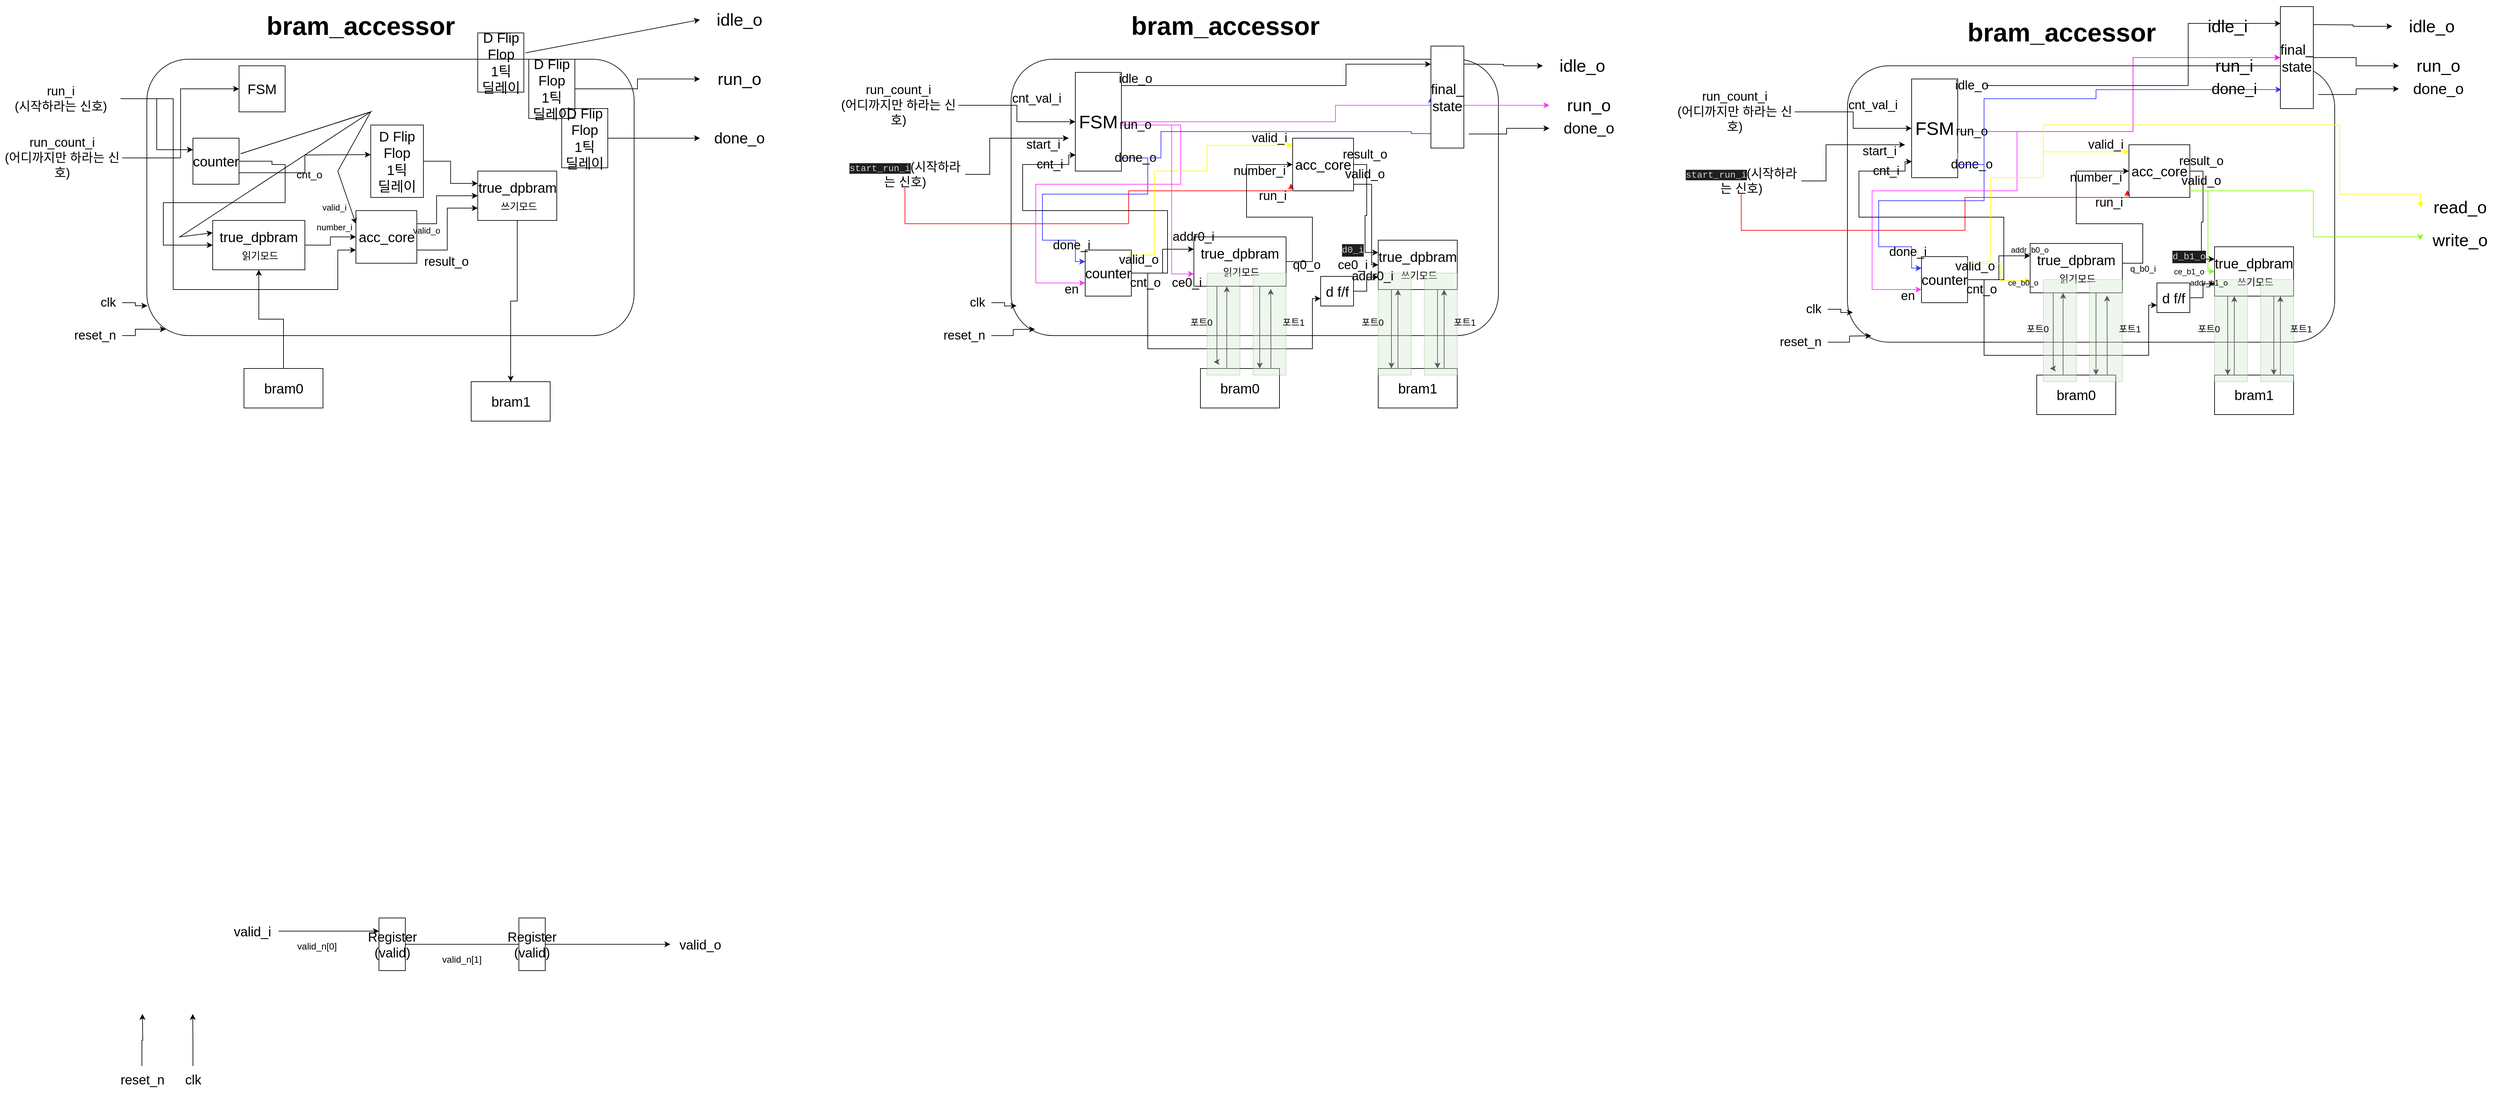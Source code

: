 <mxfile version="20.2.3" type="device" pages="2"><diagram id="WZk8Jcch3z1OWZvkNp5Q" name="페이지-1"><mxGraphModel dx="1950" dy="817" grid="1" gridSize="10" guides="1" tooltips="1" connect="1" arrows="1" fold="1" page="0" pageScale="1" pageWidth="1169" pageHeight="1654" math="0" shadow="0"><root><mxCell id="0"/><mxCell id="1" parent="0"/><mxCell id="23MAhH0d0ivxnnn3EZe6-123" style="edgeStyle=orthogonalEdgeStyle;rounded=0;orthogonalLoop=1;jettySize=auto;html=1;fontSize=20;startArrow=none;" parent="1" source="23MAhH0d0ivxnnn3EZe6-148" target="23MAhH0d0ivxnnn3EZe6-133" edge="1"><mxGeometry relative="1" as="geometry"/></mxCell><mxCell id="23MAhH0d0ivxnnn3EZe6-124" value="Register&lt;br style=&quot;font-size: 20px;&quot;&gt;(valid)" style="rounded=0;whiteSpace=wrap;html=1;direction=south;fontSize=20;" parent="1" vertex="1"><mxGeometry x="512.5" y="1675" width="40" height="80" as="geometry"/></mxCell><mxCell id="23MAhH0d0ivxnnn3EZe6-130" style="edgeStyle=orthogonalEdgeStyle;rounded=0;orthogonalLoop=1;jettySize=auto;html=1;entryX=0.25;entryY=1;entryDx=0;entryDy=0;fontSize=14;" parent="1" source="23MAhH0d0ivxnnn3EZe6-132" target="23MAhH0d0ivxnnn3EZe6-124" edge="1"><mxGeometry relative="1" as="geometry"/></mxCell><mxCell id="23MAhH0d0ivxnnn3EZe6-132" value="valid_i" style="text;html=1;align=center;verticalAlign=middle;resizable=0;points=[];autosize=1;strokeColor=none;fillColor=none;fontSize=20;" parent="1" vertex="1"><mxGeometry x="280" y="1675" width="80" height="40" as="geometry"/></mxCell><mxCell id="23MAhH0d0ivxnnn3EZe6-133" value="valid_o" style="text;html=1;align=center;verticalAlign=middle;resizable=0;points=[];autosize=1;strokeColor=none;fillColor=none;fontSize=20;" parent="1" vertex="1"><mxGeometry x="955" y="1695" width="90" height="40" as="geometry"/></mxCell><mxCell id="23MAhH0d0ivxnnn3EZe6-134" style="edgeStyle=orthogonalEdgeStyle;rounded=0;orthogonalLoop=1;jettySize=auto;html=1;entryX=0.218;entryY=1.002;entryDx=0;entryDy=0;entryPerimeter=0;fontSize=20;" parent="1" source="23MAhH0d0ivxnnn3EZe6-135" edge="1"><mxGeometry relative="1" as="geometry"><mxPoint x="229.625" y="1820.82" as="targetPoint"/></mxGeometry></mxCell><mxCell id="23MAhH0d0ivxnnn3EZe6-135" value="clk" style="text;html=1;align=center;verticalAlign=middle;resizable=0;points=[];autosize=1;strokeColor=none;fillColor=none;fontSize=20;" parent="1" vertex="1"><mxGeometry x="205" y="1900" width="50" height="40" as="geometry"/></mxCell><mxCell id="23MAhH0d0ivxnnn3EZe6-136" style="edgeStyle=orthogonalEdgeStyle;rounded=0;orthogonalLoop=1;jettySize=auto;html=1;entryX=0.124;entryY=1.002;entryDx=0;entryDy=0;entryPerimeter=0;fontSize=20;" parent="1" source="23MAhH0d0ivxnnn3EZe6-137" edge="1"><mxGeometry relative="1" as="geometry"><mxPoint x="153.25" y="1820.82" as="targetPoint"/></mxGeometry></mxCell><mxCell id="23MAhH0d0ivxnnn3EZe6-137" value="reset_n" style="text;html=1;align=center;verticalAlign=middle;resizable=0;points=[];autosize=1;strokeColor=none;fillColor=none;fontSize=20;" parent="1" vertex="1"><mxGeometry x="107.5" y="1900" width="90" height="40" as="geometry"/></mxCell><mxCell id="23MAhH0d0ivxnnn3EZe6-142" value="&lt;span style=&quot;font-size: 14px;&quot;&gt;valid_n[1]&lt;/span&gt;" style="text;html=1;align=center;verticalAlign=middle;resizable=0;points=[];autosize=1;strokeColor=none;fillColor=none;fontSize=20;" parent="1" vertex="1"><mxGeometry x="597.5" y="1715" width="80" height="40" as="geometry"/></mxCell><mxCell id="23MAhH0d0ivxnnn3EZe6-143" value="&lt;span style=&quot;font-size: 14px;&quot;&gt;valid_n[0]&lt;/span&gt;" style="text;html=1;align=center;verticalAlign=middle;resizable=0;points=[];autosize=1;strokeColor=none;fillColor=none;fontSize=20;" parent="1" vertex="1"><mxGeometry x="377.5" y="1695" width="80" height="40" as="geometry"/></mxCell><mxCell id="23MAhH0d0ivxnnn3EZe6-148" value="Register&lt;br style=&quot;font-size: 20px;&quot;&gt;(valid)" style="rounded=0;whiteSpace=wrap;html=1;direction=south;fontSize=20;" parent="1" vertex="1"><mxGeometry x="725" y="1675" width="40" height="80" as="geometry"/></mxCell><mxCell id="23MAhH0d0ivxnnn3EZe6-149" value="" style="edgeStyle=orthogonalEdgeStyle;rounded=0;orthogonalLoop=1;jettySize=auto;html=1;fontSize=20;endArrow=none;" parent="1" source="23MAhH0d0ivxnnn3EZe6-124" target="23MAhH0d0ivxnnn3EZe6-148" edge="1"><mxGeometry relative="1" as="geometry"><mxPoint x="552.5" y="1715" as="sourcePoint"/><mxPoint x="1075" y="1715" as="targetPoint"/></mxGeometry></mxCell><mxCell id="jhX8srdYbws7QR_gZQuS-1" value="" style="rounded=1;whiteSpace=wrap;html=1;" parent="1" vertex="1"><mxGeometry x="160" y="370" width="740" height="420" as="geometry"/></mxCell><mxCell id="jhX8srdYbws7QR_gZQuS-2" value="&lt;font size=&quot;1&quot; style=&quot;&quot;&gt;&lt;b style=&quot;font-size: 39px;&quot;&gt;bram_accessor&lt;/b&gt;&lt;/font&gt;" style="rounded=0;whiteSpace=wrap;html=1;labelBackgroundColor=none;fillColor=none;strokeColor=none;" parent="1" vertex="1"><mxGeometry x="350" y="300" width="270" height="40" as="geometry"/></mxCell><mxCell id="jhX8srdYbws7QR_gZQuS-23" style="edgeStyle=orthogonalEdgeStyle;rounded=0;orthogonalLoop=1;jettySize=auto;html=1;entryX=0;entryY=0.5;entryDx=0;entryDy=0;fontSize=16;exitX=1;exitY=0.5;exitDx=0;exitDy=0;" parent="1" source="jhX8srdYbws7QR_gZQuS-3" target="jhX8srdYbws7QR_gZQuS-19" edge="1"><mxGeometry relative="1" as="geometry"><Array as="points"><mxPoint x="350" y="530"/><mxPoint x="370" y="530"/><mxPoint x="370" y="588"/><mxPoint x="185" y="588"/><mxPoint x="185" y="653"/></Array></mxGeometry></mxCell><mxCell id="jhX8srdYbws7QR_gZQuS-27" style="edgeStyle=orthogonalEdgeStyle;rounded=0;orthogonalLoop=1;jettySize=auto;html=1;fontSize=15;exitX=1;exitY=0.75;exitDx=0;exitDy=0;" parent="1" source="jhX8srdYbws7QR_gZQuS-3" edge="1"><mxGeometry relative="1" as="geometry"><mxPoint x="500" y="515" as="targetPoint"/></mxGeometry></mxCell><mxCell id="jhX8srdYbws7QR_gZQuS-3" value="counter" style="rounded=0;whiteSpace=wrap;html=1;labelBackgroundColor=none;fontSize=21;fillColor=none;" parent="1" vertex="1"><mxGeometry x="230" y="490" width="70" height="70" as="geometry"/></mxCell><mxCell id="jhX8srdYbws7QR_gZQuS-20" style="edgeStyle=orthogonalEdgeStyle;rounded=0;orthogonalLoop=1;jettySize=auto;html=1;entryX=0.5;entryY=1;entryDx=0;entryDy=0;fontSize=16;" parent="1" source="jhX8srdYbws7QR_gZQuS-4" target="jhX8srdYbws7QR_gZQuS-19" edge="1"><mxGeometry relative="1" as="geometry"/></mxCell><mxCell id="jhX8srdYbws7QR_gZQuS-4" value="bram0" style="rounded=0;whiteSpace=wrap;html=1;labelBackgroundColor=none;fontSize=21;fillColor=none;" parent="1" vertex="1"><mxGeometry x="307.5" y="840" width="120" height="60" as="geometry"/></mxCell><mxCell id="jhX8srdYbws7QR_gZQuS-5" value="bram1" style="rounded=0;whiteSpace=wrap;html=1;labelBackgroundColor=none;fontSize=21;fillColor=none;" parent="1" vertex="1"><mxGeometry x="652.5" y="860" width="120" height="60" as="geometry"/></mxCell><mxCell id="jhX8srdYbws7QR_gZQuS-9" style="edgeStyle=orthogonalEdgeStyle;rounded=0;orthogonalLoop=1;jettySize=auto;html=1;exitX=1;exitY=0.5;exitDx=0;exitDy=0;entryX=0;entryY=0.25;entryDx=0;entryDy=0;fontSize=19;" parent="1" source="jhX8srdYbws7QR_gZQuS-6" target="jhX8srdYbws7QR_gZQuS-3" edge="1"><mxGeometry relative="1" as="geometry"/></mxCell><mxCell id="jhX8srdYbws7QR_gZQuS-6" value="&lt;font style=&quot;font-size: 19px;&quot;&gt;run_i&lt;br&gt;(시작하라는 신호)&lt;br&gt;&lt;/font&gt;" style="rounded=0;whiteSpace=wrap;html=1;labelBackgroundColor=none;fillColor=none;strokeColor=none;" parent="1" vertex="1"><mxGeometry x="-62.5" y="410" width="182.5" height="40" as="geometry"/></mxCell><mxCell id="jhX8srdYbws7QR_gZQuS-10" style="edgeStyle=orthogonalEdgeStyle;rounded=0;orthogonalLoop=1;jettySize=auto;html=1;exitX=1;exitY=0.5;exitDx=0;exitDy=0;entryX=0;entryY=0.5;entryDx=0;entryDy=0;fontSize=19;" parent="1" source="jhX8srdYbws7QR_gZQuS-7" target="_Eu0uKw6SGiKUW_2zK1_-1" edge="1"><mxGeometry relative="1" as="geometry"/></mxCell><mxCell id="jhX8srdYbws7QR_gZQuS-7" value="&lt;font style=&quot;font-size: 19px;&quot;&gt;run_count_i&lt;br&gt;(어디까지만 하라는 신호)&lt;br&gt;&lt;/font&gt;" style="rounded=0;whiteSpace=wrap;html=1;labelBackgroundColor=none;fillColor=none;strokeColor=none;" parent="1" vertex="1"><mxGeometry x="-60" y="500" width="182.5" height="40" as="geometry"/></mxCell><mxCell id="jhX8srdYbws7QR_gZQuS-14" value="&lt;font style=&quot;&quot;&gt;&lt;font style=&quot;font-size: 16px;&quot;&gt;cnt_o&lt;/font&gt;&lt;br&gt;&lt;/font&gt;" style="rounded=0;whiteSpace=wrap;html=1;labelBackgroundColor=none;fillColor=none;strokeColor=none;" parent="1" vertex="1"><mxGeometry x="377.5" y="540" width="57.5" height="10" as="geometry"/></mxCell><mxCell id="jhX8srdYbws7QR_gZQuS-16" value="&lt;font style=&quot;&quot;&gt;&lt;font style=&quot;font-size: 13px;&quot;&gt;number_i&lt;/font&gt;&lt;br&gt;&lt;/font&gt;" style="rounded=0;whiteSpace=wrap;html=1;labelBackgroundColor=none;fillColor=none;strokeColor=none;" parent="1" vertex="1"><mxGeometry x="430" y="610" width="30" height="30" as="geometry"/></mxCell><mxCell id="jhX8srdYbws7QR_gZQuS-28" style="edgeStyle=orthogonalEdgeStyle;rounded=0;orthogonalLoop=1;jettySize=auto;html=1;entryX=0;entryY=0.75;entryDx=0;entryDy=0;fontSize=15;exitX=1;exitY=0.75;exitDx=0;exitDy=0;" parent="1" source="jhX8srdYbws7QR_gZQuS-17" target="jhX8srdYbws7QR_gZQuS-26" edge="1"><mxGeometry relative="1" as="geometry"/></mxCell><mxCell id="julYuU5mH-eBK_oVw0y_-14" style="edgeStyle=orthogonalEdgeStyle;rounded=0;orthogonalLoop=1;jettySize=auto;html=1;entryX=0;entryY=0.5;entryDx=0;entryDy=0;fontSize=26;exitX=1;exitY=0.25;exitDx=0;exitDy=0;" parent="1" source="jhX8srdYbws7QR_gZQuS-17" target="jhX8srdYbws7QR_gZQuS-26" edge="1"><mxGeometry relative="1" as="geometry"><Array as="points"><mxPoint x="600" y="620"/><mxPoint x="600" y="578"/></Array></mxGeometry></mxCell><mxCell id="jhX8srdYbws7QR_gZQuS-17" value="acc_core" style="rounded=0;whiteSpace=wrap;html=1;labelBackgroundColor=none;fontSize=21;fillColor=none;" parent="1" vertex="1"><mxGeometry x="477.5" y="600" width="92.5" height="80" as="geometry"/></mxCell><mxCell id="jhX8srdYbws7QR_gZQuS-25" style="edgeStyle=orthogonalEdgeStyle;rounded=0;orthogonalLoop=1;jettySize=auto;html=1;entryX=0;entryY=0.5;entryDx=0;entryDy=0;fontSize=16;" parent="1" source="jhX8srdYbws7QR_gZQuS-19" target="jhX8srdYbws7QR_gZQuS-17" edge="1"><mxGeometry relative="1" as="geometry"/></mxCell><mxCell id="jhX8srdYbws7QR_gZQuS-19" value="true_dpbram&lt;br&gt;&lt;font style=&quot;font-size: 15px;&quot;&gt;&amp;nbsp;읽기모드&lt;/font&gt;" style="rounded=0;whiteSpace=wrap;html=1;labelBackgroundColor=none;fontSize=21;fillColor=none;" parent="1" vertex="1"><mxGeometry x="260" y="615" width="140" height="75" as="geometry"/></mxCell><mxCell id="jhX8srdYbws7QR_gZQuS-37" style="edgeStyle=orthogonalEdgeStyle;rounded=0;orthogonalLoop=1;jettySize=auto;html=1;entryX=0.5;entryY=0;entryDx=0;entryDy=0;fontSize=15;exitX=0.5;exitY=1;exitDx=0;exitDy=0;" parent="1" source="jhX8srdYbws7QR_gZQuS-26" target="jhX8srdYbws7QR_gZQuS-5" edge="1"><mxGeometry relative="1" as="geometry"/></mxCell><mxCell id="jhX8srdYbws7QR_gZQuS-26" value="true_dpbram&lt;br&gt;&lt;font style=&quot;font-size: 15px;&quot;&gt;&amp;nbsp;쓰기모드&lt;/font&gt;" style="rounded=0;whiteSpace=wrap;html=1;labelBackgroundColor=none;fontSize=21;fillColor=none;" parent="1" vertex="1"><mxGeometry x="662.5" y="540" width="120" height="75" as="geometry"/></mxCell><mxCell id="jhX8srdYbws7QR_gZQuS-35" style="edgeStyle=orthogonalEdgeStyle;rounded=0;orthogonalLoop=1;jettySize=auto;html=1;entryX=0.001;entryY=0.892;entryDx=0;entryDy=0;entryPerimeter=0;fontSize=15;" parent="1" source="jhX8srdYbws7QR_gZQuS-29" target="jhX8srdYbws7QR_gZQuS-1" edge="1"><mxGeometry relative="1" as="geometry"/></mxCell><mxCell id="jhX8srdYbws7QR_gZQuS-29" value="&lt;font style=&quot;font-size: 19px;&quot;&gt;clk&lt;br&gt;&lt;/font&gt;" style="rounded=0;whiteSpace=wrap;html=1;labelBackgroundColor=none;fillColor=none;strokeColor=none;" parent="1" vertex="1"><mxGeometry x="80" y="720" width="42.5" height="40" as="geometry"/></mxCell><mxCell id="jhX8srdYbws7QR_gZQuS-36" style="edgeStyle=orthogonalEdgeStyle;rounded=0;orthogonalLoop=1;jettySize=auto;html=1;entryX=0.039;entryY=0.977;entryDx=0;entryDy=0;entryPerimeter=0;fontSize=15;" parent="1" source="jhX8srdYbws7QR_gZQuS-30" target="jhX8srdYbws7QR_gZQuS-1" edge="1"><mxGeometry relative="1" as="geometry"/></mxCell><mxCell id="jhX8srdYbws7QR_gZQuS-30" value="&lt;font style=&quot;font-size: 19px;&quot;&gt;reset_n&lt;br&gt;&lt;/font&gt;" style="rounded=0;whiteSpace=wrap;html=1;labelBackgroundColor=none;fillColor=none;strokeColor=none;" parent="1" vertex="1"><mxGeometry x="40" y="770" width="82.5" height="40" as="geometry"/></mxCell><mxCell id="jhX8srdYbws7QR_gZQuS-39" value="&lt;font style=&quot;font-size: 19px;&quot;&gt;result_o&lt;br&gt;&lt;/font&gt;" style="rounded=0;whiteSpace=wrap;html=1;labelBackgroundColor=none;fillColor=none;strokeColor=none;" parent="1" vertex="1"><mxGeometry x="610" y="660" width="10" height="35" as="geometry"/></mxCell><mxCell id="julYuU5mH-eBK_oVw0y_-3" style="edgeStyle=orthogonalEdgeStyle;rounded=0;orthogonalLoop=1;jettySize=auto;html=1;entryX=0;entryY=0.25;entryDx=0;entryDy=0;fontSize=13;" parent="1" source="julYuU5mH-eBK_oVw0y_-2" target="jhX8srdYbws7QR_gZQuS-26" edge="1"><mxGeometry relative="1" as="geometry"/></mxCell><mxCell id="julYuU5mH-eBK_oVw0y_-2" value="D Flip Flop&lt;br&gt;1틱&lt;br&gt;딜레이" style="rounded=0;whiteSpace=wrap;html=1;labelBackgroundColor=none;fontSize=21;fillColor=none;" parent="1" vertex="1"><mxGeometry x="500" y="470" width="80" height="110" as="geometry"/></mxCell><mxCell id="julYuU5mH-eBK_oVw0y_-5" value="" style="endArrow=classic;html=1;rounded=0;fontSize=13;exitX=1.033;exitY=0.338;exitDx=0;exitDy=0;exitPerimeter=0;entryX=0;entryY=0.5;entryDx=0;entryDy=0;startArrow=none;" parent="1" source="julYuU5mH-eBK_oVw0y_-20" target="julYuU5mH-eBK_oVw0y_-7" edge="1"><mxGeometry width="50" height="50" relative="1" as="geometry"><mxPoint x="530" y="700" as="sourcePoint"/><mxPoint x="580" y="650" as="targetPoint"/></mxGeometry></mxCell><mxCell id="julYuU5mH-eBK_oVw0y_-7" value="&lt;font style=&quot;font-size: 26px;&quot;&gt;idle_o&lt;/font&gt;" style="rounded=0;whiteSpace=wrap;html=1;labelBackgroundColor=none;fontSize=13;fillColor=none;strokeColor=none;" parent="1" vertex="1"><mxGeometry x="1000" y="280" width="120" height="60" as="geometry"/></mxCell><mxCell id="julYuU5mH-eBK_oVw0y_-8" value="&lt;font style=&quot;font-size: 26px;&quot;&gt;run_o&lt;/font&gt;" style="rounded=0;whiteSpace=wrap;html=1;labelBackgroundColor=none;fontSize=13;fillColor=none;strokeColor=none;" parent="1" vertex="1"><mxGeometry x="1000" y="370" width="120" height="60" as="geometry"/></mxCell><mxCell id="julYuU5mH-eBK_oVw0y_-9" value="&lt;font style=&quot;font-size: 23px;&quot;&gt;done_o&lt;/font&gt;" style="rounded=0;whiteSpace=wrap;html=1;labelBackgroundColor=none;fontSize=13;fillColor=none;strokeColor=none;" parent="1" vertex="1"><mxGeometry x="1000" y="460" width="120" height="60" as="geometry"/></mxCell><mxCell id="julYuU5mH-eBK_oVw0y_-12" value="" style="endArrow=classic;html=1;rounded=0;fontSize=13;exitX=1.033;exitY=0.338;exitDx=0;exitDy=0;exitPerimeter=0;entryX=0;entryY=0.25;entryDx=0;entryDy=0;" parent="1" source="jhX8srdYbws7QR_gZQuS-3" target="jhX8srdYbws7QR_gZQuS-19" edge="1"><mxGeometry width="50" height="50" relative="1" as="geometry"><mxPoint x="530" y="700" as="sourcePoint"/><mxPoint x="580" y="650" as="targetPoint"/><Array as="points"><mxPoint x="500" y="450"/><mxPoint x="210" y="640"/></Array></mxGeometry></mxCell><mxCell id="julYuU5mH-eBK_oVw0y_-13" value="" style="endArrow=classic;html=1;rounded=0;fontSize=13;exitX=1.033;exitY=0.338;exitDx=0;exitDy=0;exitPerimeter=0;entryX=0;entryY=0.25;entryDx=0;entryDy=0;" parent="1" source="jhX8srdYbws7QR_gZQuS-3" target="jhX8srdYbws7QR_gZQuS-17" edge="1"><mxGeometry width="50" height="50" relative="1" as="geometry"><mxPoint x="530" y="700" as="sourcePoint"/><mxPoint x="580" y="650" as="targetPoint"/><Array as="points"><mxPoint x="500" y="450"/><mxPoint x="450" y="540"/></Array></mxGeometry></mxCell><mxCell id="julYuU5mH-eBK_oVw0y_-16" value="&lt;font style=&quot;&quot;&gt;&lt;font style=&quot;font-size: 13px;&quot;&gt;valid_i&lt;/font&gt;&lt;br&gt;&lt;/font&gt;" style="rounded=0;whiteSpace=wrap;html=1;labelBackgroundColor=none;fillColor=none;strokeColor=none;" parent="1" vertex="1"><mxGeometry x="430" y="580" width="30" height="30" as="geometry"/></mxCell><mxCell id="julYuU5mH-eBK_oVw0y_-17" value="&lt;font style=&quot;&quot;&gt;&lt;font style=&quot;font-size: 13px;&quot;&gt;valid_o&lt;/font&gt;&lt;br&gt;&lt;/font&gt;" style="rounded=0;whiteSpace=wrap;html=1;labelBackgroundColor=none;fillColor=none;strokeColor=none;" parent="1" vertex="1"><mxGeometry x="570" y="615" width="30" height="30" as="geometry"/></mxCell><mxCell id="julYuU5mH-eBK_oVw0y_-19" style="edgeStyle=orthogonalEdgeStyle;rounded=0;orthogonalLoop=1;jettySize=auto;html=1;entryX=0;entryY=0.5;entryDx=0;entryDy=0;fontSize=26;" parent="1" source="julYuU5mH-eBK_oVw0y_-18" target="julYuU5mH-eBK_oVw0y_-9" edge="1"><mxGeometry relative="1" as="geometry"/></mxCell><mxCell id="julYuU5mH-eBK_oVw0y_-18" value="D Flip Flop&lt;br&gt;1틱&lt;br&gt;딜레이" style="rounded=0;whiteSpace=wrap;html=1;labelBackgroundColor=none;fontSize=21;fillColor=none;" parent="1" vertex="1"><mxGeometry x="790" y="445" width="70" height="90" as="geometry"/></mxCell><mxCell id="julYuU5mH-eBK_oVw0y_-20" value="D Flip Flop&lt;br&gt;1틱&lt;br&gt;딜레이" style="rounded=0;whiteSpace=wrap;html=1;labelBackgroundColor=none;fontSize=21;fillColor=none;" parent="1" vertex="1"><mxGeometry x="662.5" y="330" width="70" height="90" as="geometry"/></mxCell><mxCell id="julYuU5mH-eBK_oVw0y_-23" style="edgeStyle=orthogonalEdgeStyle;rounded=0;orthogonalLoop=1;jettySize=auto;html=1;entryX=0;entryY=0.5;entryDx=0;entryDy=0;fontSize=26;" parent="1" source="julYuU5mH-eBK_oVw0y_-22" target="julYuU5mH-eBK_oVw0y_-8" edge="1"><mxGeometry relative="1" as="geometry"/></mxCell><mxCell id="julYuU5mH-eBK_oVw0y_-22" value="D Flip Flop&lt;br&gt;1틱&lt;br&gt;딜레이" style="rounded=0;whiteSpace=wrap;html=1;labelBackgroundColor=none;fontSize=21;fillColor=none;" parent="1" vertex="1"><mxGeometry x="740" y="370" width="70" height="90" as="geometry"/></mxCell><mxCell id="julYuU5mH-eBK_oVw0y_-24" style="edgeStyle=orthogonalEdgeStyle;rounded=0;orthogonalLoop=1;jettySize=auto;html=1;exitX=1;exitY=0.5;exitDx=0;exitDy=0;entryX=0;entryY=0.75;entryDx=0;entryDy=0;fontSize=19;" parent="1" source="jhX8srdYbws7QR_gZQuS-6" target="jhX8srdYbws7QR_gZQuS-17" edge="1"><mxGeometry relative="1" as="geometry"><Array as="points"><mxPoint x="200" y="430"/><mxPoint x="200" y="720"/><mxPoint x="450" y="720"/><mxPoint x="450" y="660"/></Array></mxGeometry></mxCell><mxCell id="_Eu0uKw6SGiKUW_2zK1_-1" value="FSM" style="rounded=0;whiteSpace=wrap;html=1;labelBackgroundColor=none;fontSize=21;fillColor=none;" parent="1" vertex="1"><mxGeometry x="300" y="380" width="70" height="70" as="geometry"/></mxCell><mxCell id="_Eu0uKw6SGiKUW_2zK1_-2" value="" style="rounded=1;whiteSpace=wrap;html=1;" parent="1" vertex="1"><mxGeometry x="1472.5" y="370" width="740" height="420" as="geometry"/></mxCell><mxCell id="_Eu0uKw6SGiKUW_2zK1_-3" value="&lt;font size=&quot;1&quot; style=&quot;&quot;&gt;&lt;b style=&quot;font-size: 39px;&quot;&gt;bram_accessor&lt;/b&gt;&lt;/font&gt;" style="rounded=0;whiteSpace=wrap;html=1;labelBackgroundColor=none;fillColor=none;strokeColor=none;" parent="1" vertex="1"><mxGeometry x="1662.5" y="300" width="270" height="40" as="geometry"/></mxCell><mxCell id="_Eu0uKw6SGiKUW_2zK1_-57" style="edgeStyle=orthogonalEdgeStyle;rounded=0;orthogonalLoop=1;jettySize=auto;html=1;entryX=0;entryY=0.5;entryDx=0;entryDy=0;fontSize=28;" parent="1" source="_Eu0uKw6SGiKUW_2zK1_-45" target="_Eu0uKw6SGiKUW_2zK1_-51" edge="1"><mxGeometry relative="1" as="geometry"/></mxCell><mxCell id="_Eu0uKw6SGiKUW_2zK1_-45" value="&lt;font style=&quot;font-size: 19px;&quot;&gt;run_count_i&lt;br&gt;(어디까지만 하라는 신호)&lt;br&gt;&lt;/font&gt;" style="rounded=0;whiteSpace=wrap;html=1;labelBackgroundColor=none;fillColor=none;strokeColor=none;" parent="1" vertex="1"><mxGeometry x="1210" y="420" width="182.5" height="40" as="geometry"/></mxCell><mxCell id="GtlIHi7w4MvqBnRYXCnC-1" style="edgeStyle=orthogonalEdgeStyle;rounded=0;orthogonalLoop=1;jettySize=auto;html=1;fontSize=28;" parent="1" source="_Eu0uKw6SGiKUW_2zK1_-46" edge="1"><mxGeometry relative="1" as="geometry"><mxPoint x="1560" y="490" as="targetPoint"/><Array as="points"><mxPoint x="1440" y="545"/><mxPoint x="1440" y="490"/></Array></mxGeometry></mxCell><mxCell id="GtlIHi7w4MvqBnRYXCnC-49" style="edgeStyle=orthogonalEdgeStyle;rounded=0;orthogonalLoop=1;jettySize=auto;html=1;fontSize=14;entryX=-0.026;entryY=0.861;entryDx=0;entryDy=0;entryPerimeter=0;strokeColor=#FF0000;" parent="1" source="_Eu0uKw6SGiKUW_2zK1_-46" target="_Eu0uKw6SGiKUW_2zK1_-54" edge="1"><mxGeometry relative="1" as="geometry"><mxPoint x="1390" y="660" as="targetPoint"/><Array as="points"><mxPoint x="1311" y="620"/><mxPoint x="1651" y="620"/><mxPoint x="1651" y="570"/><mxPoint x="1898" y="570"/></Array></mxGeometry></mxCell><mxCell id="_Eu0uKw6SGiKUW_2zK1_-46" value="&lt;font style=&quot;font-size: 19px;&quot;&gt;&lt;span style=&quot;background-color: rgb(30, 30, 30); color: rgb(212, 212, 212); font-family: Consolas, &amp;quot;Courier New&amp;quot;, monospace; font-size: 14px;&quot;&gt;start_run_i&lt;/span&gt;(시작하라는 신호)&lt;br&gt;&lt;/font&gt;" style="rounded=0;whiteSpace=wrap;html=1;labelBackgroundColor=none;fillColor=none;strokeColor=none;" parent="1" vertex="1"><mxGeometry x="1220" y="525" width="182.5" height="40" as="geometry"/></mxCell><mxCell id="_Eu0uKw6SGiKUW_2zK1_-47" style="edgeStyle=orthogonalEdgeStyle;rounded=0;orthogonalLoop=1;jettySize=auto;html=1;entryX=0.001;entryY=0.892;entryDx=0;entryDy=0;entryPerimeter=0;fontSize=15;" parent="1" source="_Eu0uKw6SGiKUW_2zK1_-48" edge="1"><mxGeometry relative="1" as="geometry"><mxPoint x="1480.74" y="744.64" as="targetPoint"/></mxGeometry></mxCell><mxCell id="_Eu0uKw6SGiKUW_2zK1_-48" value="&lt;font style=&quot;font-size: 19px;&quot;&gt;clk&lt;br&gt;&lt;/font&gt;" style="rounded=0;whiteSpace=wrap;html=1;labelBackgroundColor=none;fillColor=none;strokeColor=none;" parent="1" vertex="1"><mxGeometry x="1400" y="720" width="42.5" height="40" as="geometry"/></mxCell><mxCell id="_Eu0uKw6SGiKUW_2zK1_-49" style="edgeStyle=orthogonalEdgeStyle;rounded=0;orthogonalLoop=1;jettySize=auto;html=1;entryX=0.039;entryY=0.977;entryDx=0;entryDy=0;entryPerimeter=0;fontSize=15;" parent="1" source="_Eu0uKw6SGiKUW_2zK1_-50" edge="1"><mxGeometry relative="1" as="geometry"><mxPoint x="1508.86" y="780.34" as="targetPoint"/></mxGeometry></mxCell><mxCell id="_Eu0uKw6SGiKUW_2zK1_-50" value="&lt;font style=&quot;font-size: 19px;&quot;&gt;reset_n&lt;br&gt;&lt;/font&gt;" style="rounded=0;whiteSpace=wrap;html=1;labelBackgroundColor=none;fillColor=none;strokeColor=none;" parent="1" vertex="1"><mxGeometry x="1360" y="770" width="82.5" height="40" as="geometry"/></mxCell><mxCell id="GtlIHi7w4MvqBnRYXCnC-5" style="edgeStyle=orthogonalEdgeStyle;rounded=0;orthogonalLoop=1;jettySize=auto;html=1;entryX=0;entryY=0.25;entryDx=0;entryDy=0;fontSize=28;exitX=1;exitY=0.75;exitDx=0;exitDy=0;strokeColor=#3333FF;" parent="1" source="_Eu0uKw6SGiKUW_2zK1_-51" target="_Eu0uKw6SGiKUW_2zK1_-52" edge="1"><mxGeometry relative="1" as="geometry"><Array as="points"><mxPoint x="1640" y="520"/><mxPoint x="1680" y="520"/><mxPoint x="1680" y="575"/><mxPoint x="1520" y="575"/><mxPoint x="1520" y="645"/><mxPoint x="1570" y="645"/><mxPoint x="1570" y="678"/></Array></mxGeometry></mxCell><mxCell id="GtlIHi7w4MvqBnRYXCnC-37" style="edgeStyle=orthogonalEdgeStyle;rounded=0;orthogonalLoop=1;jettySize=auto;html=1;entryX=1;entryY=0.25;entryDx=0;entryDy=0;fontSize=28;exitX=0;exitY=0.5;exitDx=0;exitDy=0;strokeColor=#FF33FF;" parent="1" source="GtlIHi7w4MvqBnRYXCnC-4" target="GtlIHi7w4MvqBnRYXCnC-11" edge="1"><mxGeometry relative="1" as="geometry"><Array as="points"><mxPoint x="1730" y="470"/><mxPoint x="1730" y="560"/><mxPoint x="1510" y="560"/><mxPoint x="1510" y="710"/></Array></mxGeometry></mxCell><mxCell id="GtlIHi7w4MvqBnRYXCnC-51" style="edgeStyle=orthogonalEdgeStyle;rounded=0;orthogonalLoop=1;jettySize=auto;html=1;entryX=-0.002;entryY=0.134;entryDx=0;entryDy=0;fontSize=14;strokeColor=#FFFF00;entryPerimeter=0;exitX=0;exitY=0.25;exitDx=0;exitDy=0;startArrow=none;" parent="1" source="112RFMuJrkaV6e6cIji1-18" target="_Eu0uKw6SGiKUW_2zK1_-54" edge="1"><mxGeometry relative="1" as="geometry"><Array as="points"><mxPoint x="1690" y="668"/><mxPoint x="1690" y="540"/><mxPoint x="1770" y="540"/><mxPoint x="1770" y="501"/></Array></mxGeometry></mxCell><mxCell id="GtlIHi7w4MvqBnRYXCnC-89" style="edgeStyle=orthogonalEdgeStyle;rounded=0;orthogonalLoop=1;jettySize=auto;html=1;entryX=0;entryY=0.5;entryDx=0;entryDy=0;fontSize=14;strokeColor=#FF33FF;" parent="1" source="_Eu0uKw6SGiKUW_2zK1_-51" target="GtlIHi7w4MvqBnRYXCnC-73" edge="1"><mxGeometry relative="1" as="geometry"/></mxCell><mxCell id="_Eu0uKw6SGiKUW_2zK1_-51" value="&lt;font style=&quot;font-size: 28px;&quot;&gt;FSM&lt;/font&gt;" style="rounded=0;whiteSpace=wrap;html=1;" parent="1" vertex="1"><mxGeometry x="1570" y="390" width="70" height="150" as="geometry"/></mxCell><mxCell id="GtlIHi7w4MvqBnRYXCnC-15" style="edgeStyle=orthogonalEdgeStyle;rounded=0;orthogonalLoop=1;jettySize=auto;html=1;fontSize=28;entryX=0.006;entryY=0.837;entryDx=0;entryDy=0;entryPerimeter=0;" parent="1" source="_Eu0uKw6SGiKUW_2zK1_-52" target="_Eu0uKw6SGiKUW_2zK1_-51" edge="1"><mxGeometry relative="1" as="geometry"><mxPoint x="1590" y="540" as="targetPoint"/><Array as="points"><mxPoint x="1710" y="695"/><mxPoint x="1710" y="600"/><mxPoint x="1490" y="600"/><mxPoint x="1490" y="530"/><mxPoint x="1560" y="530"/><mxPoint x="1560" y="516"/></Array></mxGeometry></mxCell><mxCell id="GtlIHi7w4MvqBnRYXCnC-39" style="edgeStyle=orthogonalEdgeStyle;rounded=0;orthogonalLoop=1;jettySize=auto;html=1;entryX=0;entryY=0.25;entryDx=0;entryDy=0;fontSize=28;" parent="1" source="_Eu0uKw6SGiKUW_2zK1_-52" target="_Eu0uKw6SGiKUW_2zK1_-53" edge="1"><mxGeometry relative="1" as="geometry"/></mxCell><mxCell id="GtlIHi7w4MvqBnRYXCnC-60" style="edgeStyle=orthogonalEdgeStyle;rounded=0;orthogonalLoop=1;jettySize=auto;html=1;entryX=0;entryY=0.75;entryDx=0;entryDy=0;fontSize=14;strokeColor=#000000;" parent="1" source="_Eu0uKw6SGiKUW_2zK1_-52" target="GtlIHi7w4MvqBnRYXCnC-59" edge="1"><mxGeometry relative="1" as="geometry"><Array as="points"><mxPoint x="1680" y="695"/><mxPoint x="1680" y="810"/><mxPoint x="1930" y="810"/><mxPoint x="1930" y="734"/></Array></mxGeometry></mxCell><mxCell id="_Eu0uKw6SGiKUW_2zK1_-52" value="counter" style="rounded=0;whiteSpace=wrap;html=1;labelBackgroundColor=none;fontSize=21;fillColor=none;" parent="1" vertex="1"><mxGeometry x="1585" y="660" width="70" height="70" as="geometry"/></mxCell><mxCell id="GtlIHi7w4MvqBnRYXCnC-22" style="edgeStyle=orthogonalEdgeStyle;rounded=0;orthogonalLoop=1;jettySize=auto;html=1;fontSize=28;exitX=0.25;exitY=1;exitDx=0;exitDy=0;" parent="1" source="_Eu0uKw6SGiKUW_2zK1_-53" edge="1"><mxGeometry relative="1" as="geometry"><mxPoint x="1780" y="830" as="targetPoint"/><Array as="points"><mxPoint x="1785" y="830"/></Array></mxGeometry></mxCell><mxCell id="GtlIHi7w4MvqBnRYXCnC-25" style="edgeStyle=orthogonalEdgeStyle;rounded=0;orthogonalLoop=1;jettySize=auto;html=1;entryX=0.75;entryY=0;entryDx=0;entryDy=0;fontSize=28;" parent="1" source="_Eu0uKw6SGiKUW_2zK1_-53" target="GtlIHi7w4MvqBnRYXCnC-18" edge="1"><mxGeometry relative="1" as="geometry"><Array as="points"><mxPoint x="1850" y="750"/><mxPoint x="1850" y="750"/></Array></mxGeometry></mxCell><mxCell id="GtlIHi7w4MvqBnRYXCnC-47" style="edgeStyle=orthogonalEdgeStyle;rounded=0;orthogonalLoop=1;jettySize=auto;html=1;entryX=0;entryY=0.5;entryDx=0;entryDy=0;fontSize=14;" parent="1" source="_Eu0uKw6SGiKUW_2zK1_-53" target="_Eu0uKw6SGiKUW_2zK1_-54" edge="1"><mxGeometry relative="1" as="geometry"><Array as="points"><mxPoint x="1930" y="678"/><mxPoint x="1930" y="610"/><mxPoint x="1830" y="610"/><mxPoint x="1830" y="530"/></Array></mxGeometry></mxCell><mxCell id="_Eu0uKw6SGiKUW_2zK1_-53" value="true_dpbram&lt;br&gt;&lt;font style=&quot;font-size: 15px;&quot;&gt;&amp;nbsp;읽기모드&lt;/font&gt;" style="rounded=0;whiteSpace=wrap;html=1;labelBackgroundColor=none;fontSize=21;fillColor=none;" parent="1" vertex="1"><mxGeometry x="1750" y="640" width="140" height="75" as="geometry"/></mxCell><mxCell id="GtlIHi7w4MvqBnRYXCnC-55" style="edgeStyle=orthogonalEdgeStyle;rounded=0;orthogonalLoop=1;jettySize=auto;html=1;entryX=0;entryY=0.5;entryDx=0;entryDy=0;fontSize=14;strokeColor=#000000;" parent="1" source="_Eu0uKw6SGiKUW_2zK1_-54" target="_Eu0uKw6SGiKUW_2zK1_-55" edge="1"><mxGeometry relative="1" as="geometry"><Array as="points"><mxPoint x="2020" y="560"/><mxPoint x="2020" y="683"/></Array></mxGeometry></mxCell><mxCell id="GtlIHi7w4MvqBnRYXCnC-57" style="edgeStyle=orthogonalEdgeStyle;rounded=0;orthogonalLoop=1;jettySize=auto;html=1;entryX=0;entryY=0.25;entryDx=0;entryDy=0;fontSize=14;strokeColor=#000000;" parent="1" source="_Eu0uKw6SGiKUW_2zK1_-54" target="_Eu0uKw6SGiKUW_2zK1_-55" edge="1"><mxGeometry relative="1" as="geometry"/></mxCell><mxCell id="_Eu0uKw6SGiKUW_2zK1_-54" value="acc_core" style="rounded=0;whiteSpace=wrap;html=1;labelBackgroundColor=none;fontSize=21;fillColor=none;" parent="1" vertex="1"><mxGeometry x="1900" y="490" width="92.5" height="80" as="geometry"/></mxCell><mxCell id="GtlIHi7w4MvqBnRYXCnC-21" style="edgeStyle=orthogonalEdgeStyle;rounded=0;orthogonalLoop=1;jettySize=auto;html=1;fontSize=28;" parent="1" source="_Eu0uKw6SGiKUW_2zK1_-55" target="GtlIHi7w4MvqBnRYXCnC-19" edge="1"><mxGeometry relative="1" as="geometry"><Array as="points"><mxPoint x="2050" y="780"/><mxPoint x="2050" y="780"/></Array></mxGeometry></mxCell><mxCell id="GtlIHi7w4MvqBnRYXCnC-29" style="edgeStyle=orthogonalEdgeStyle;rounded=0;orthogonalLoop=1;jettySize=auto;html=1;entryX=0.75;entryY=0;entryDx=0;entryDy=0;fontSize=28;" parent="1" source="_Eu0uKw6SGiKUW_2zK1_-55" target="GtlIHi7w4MvqBnRYXCnC-19" edge="1"><mxGeometry relative="1" as="geometry"><Array as="points"><mxPoint x="2120" y="750"/><mxPoint x="2120" y="750"/></Array></mxGeometry></mxCell><mxCell id="_Eu0uKw6SGiKUW_2zK1_-55" value="true_dpbram&lt;br&gt;&lt;font style=&quot;font-size: 15px;&quot;&gt;&amp;nbsp;쓰기모드&lt;/font&gt;" style="rounded=0;whiteSpace=wrap;html=1;labelBackgroundColor=none;fontSize=21;fillColor=none;" parent="1" vertex="1"><mxGeometry x="2030" y="645" width="120" height="75" as="geometry"/></mxCell><mxCell id="_Eu0uKw6SGiKUW_2zK1_-58" value="&lt;font style=&quot;font-size: 19px;&quot;&gt;start_i&lt;br&gt;&lt;/font&gt;" style="rounded=0;whiteSpace=wrap;html=1;labelBackgroundColor=none;fillColor=none;strokeColor=none;" parent="1" vertex="1"><mxGeometry x="1500" y="480" width="42.5" height="40" as="geometry"/></mxCell><mxCell id="GtlIHi7w4MvqBnRYXCnC-3" value="&lt;font style=&quot;font-size: 19px;&quot;&gt;cnt_val_i&lt;br&gt;&lt;/font&gt;" style="rounded=0;whiteSpace=wrap;html=1;labelBackgroundColor=none;fillColor=none;strokeColor=none;" parent="1" vertex="1"><mxGeometry x="1490" y="410" width="42.5" height="40" as="geometry"/></mxCell><mxCell id="GtlIHi7w4MvqBnRYXCnC-40" style="edgeStyle=orthogonalEdgeStyle;rounded=0;orthogonalLoop=1;jettySize=auto;html=1;entryX=0;entryY=0.75;entryDx=0;entryDy=0;fontSize=28;strokeColor=#FF33FF;" parent="1" source="GtlIHi7w4MvqBnRYXCnC-4" target="_Eu0uKw6SGiKUW_2zK1_-53" edge="1"><mxGeometry relative="1" as="geometry"/></mxCell><mxCell id="GtlIHi7w4MvqBnRYXCnC-4" value="&lt;font style=&quot;font-size: 19px;&quot;&gt;run_o&lt;br&gt;&lt;/font&gt;" style="rounded=0;whiteSpace=wrap;html=1;labelBackgroundColor=none;fillColor=none;strokeColor=none;" parent="1" vertex="1"><mxGeometry x="1640" y="450" width="42.5" height="40" as="geometry"/></mxCell><mxCell id="GtlIHi7w4MvqBnRYXCnC-7" value="&lt;font style=&quot;font-size: 19px;&quot;&gt;done_o&lt;br&gt;&lt;/font&gt;" style="rounded=0;whiteSpace=wrap;html=1;labelBackgroundColor=none;fillColor=none;strokeColor=none;" parent="1" vertex="1"><mxGeometry x="1640" y="500" width="42.5" height="40" as="geometry"/></mxCell><mxCell id="GtlIHi7w4MvqBnRYXCnC-9" value="&lt;font style=&quot;font-size: 19px;&quot;&gt;idle_o&lt;br&gt;&lt;/font&gt;" style="rounded=0;whiteSpace=wrap;html=1;labelBackgroundColor=none;fillColor=none;strokeColor=none;" parent="1" vertex="1"><mxGeometry x="1640" y="380" width="42.5" height="40" as="geometry"/></mxCell><mxCell id="GtlIHi7w4MvqBnRYXCnC-10" value="&lt;font style=&quot;font-size: 19px;&quot;&gt;done_i&lt;br&gt;&lt;/font&gt;" style="rounded=0;whiteSpace=wrap;html=1;labelBackgroundColor=none;fillColor=none;strokeColor=none;" parent="1" vertex="1"><mxGeometry x="1542.5" y="632.5" width="42.5" height="40" as="geometry"/></mxCell><mxCell id="GtlIHi7w4MvqBnRYXCnC-16" value="&lt;font style=&quot;font-size: 19px;&quot;&gt;cnt_o&lt;br&gt;&lt;/font&gt;" style="rounded=0;whiteSpace=wrap;html=1;labelBackgroundColor=none;fillColor=none;strokeColor=none;" parent="1" vertex="1"><mxGeometry x="1655" y="690" width="42.5" height="40" as="geometry"/></mxCell><mxCell id="GtlIHi7w4MvqBnRYXCnC-17" value="&lt;font style=&quot;font-size: 19px;&quot;&gt;cnt_i&lt;br&gt;&lt;/font&gt;" style="rounded=0;whiteSpace=wrap;html=1;labelBackgroundColor=none;fillColor=none;strokeColor=none;" parent="1" vertex="1"><mxGeometry x="1510" y="510" width="42.5" height="40" as="geometry"/></mxCell><mxCell id="GtlIHi7w4MvqBnRYXCnC-24" style="edgeStyle=orthogonalEdgeStyle;rounded=0;orthogonalLoop=1;jettySize=auto;html=1;fontSize=28;" parent="1" source="GtlIHi7w4MvqBnRYXCnC-18" target="_Eu0uKw6SGiKUW_2zK1_-53" edge="1"><mxGeometry relative="1" as="geometry"><Array as="points"><mxPoint x="1800" y="760"/><mxPoint x="1800" y="760"/></Array></mxGeometry></mxCell><mxCell id="GtlIHi7w4MvqBnRYXCnC-26" style="edgeStyle=orthogonalEdgeStyle;rounded=0;orthogonalLoop=1;jettySize=auto;html=1;entryX=0.834;entryY=1.053;entryDx=0;entryDy=0;entryPerimeter=0;fontSize=28;" parent="1" source="GtlIHi7w4MvqBnRYXCnC-18" target="_Eu0uKw6SGiKUW_2zK1_-53" edge="1"><mxGeometry relative="1" as="geometry"><Array as="points"><mxPoint x="1867" y="800"/><mxPoint x="1867" y="800"/></Array></mxGeometry></mxCell><mxCell id="GtlIHi7w4MvqBnRYXCnC-18" value="bram0" style="rounded=0;whiteSpace=wrap;html=1;labelBackgroundColor=none;fontSize=21;fillColor=none;" parent="1" vertex="1"><mxGeometry x="1760" y="840" width="120" height="60" as="geometry"/></mxCell><mxCell id="GtlIHi7w4MvqBnRYXCnC-28" style="edgeStyle=orthogonalEdgeStyle;rounded=0;orthogonalLoop=1;jettySize=auto;html=1;fontSize=28;" parent="1" source="GtlIHi7w4MvqBnRYXCnC-19" edge="1"><mxGeometry relative="1" as="geometry"><mxPoint x="2060" y="720" as="targetPoint"/><Array as="points"><mxPoint x="2060" y="720"/></Array></mxGeometry></mxCell><mxCell id="GtlIHi7w4MvqBnRYXCnC-30" style="edgeStyle=orthogonalEdgeStyle;rounded=0;orthogonalLoop=1;jettySize=auto;html=1;fontSize=28;" parent="1" source="GtlIHi7w4MvqBnRYXCnC-19" edge="1"><mxGeometry relative="1" as="geometry"><mxPoint x="2130" y="720" as="targetPoint"/><Array as="points"><mxPoint x="2130" y="720"/></Array></mxGeometry></mxCell><mxCell id="GtlIHi7w4MvqBnRYXCnC-19" value="bram1" style="rounded=0;whiteSpace=wrap;html=1;labelBackgroundColor=none;fontSize=21;fillColor=none;" parent="1" vertex="1"><mxGeometry x="2030" y="840" width="120" height="60" as="geometry"/></mxCell><mxCell id="GtlIHi7w4MvqBnRYXCnC-32" value="" style="rounded=0;whiteSpace=wrap;html=1;fontSize=28;fillColor=#d5e8d4;opacity=40;strokeColor=#82b366;" parent="1" vertex="1"><mxGeometry x="1770" y="695" width="50" height="155" as="geometry"/></mxCell><mxCell id="GtlIHi7w4MvqBnRYXCnC-33" value="" style="rounded=0;whiteSpace=wrap;html=1;fontSize=28;fillColor=#d5e8d4;opacity=40;strokeColor=#82b366;" parent="1" vertex="1"><mxGeometry x="1840" y="695" width="50" height="155" as="geometry"/></mxCell><mxCell id="GtlIHi7w4MvqBnRYXCnC-34" value="" style="rounded=0;whiteSpace=wrap;html=1;fontSize=28;fillColor=#d5e8d4;opacity=40;strokeColor=#82b366;" parent="1" vertex="1"><mxGeometry x="2100" y="695" width="50" height="155" as="geometry"/></mxCell><mxCell id="GtlIHi7w4MvqBnRYXCnC-35" value="" style="rounded=0;whiteSpace=wrap;html=1;fontSize=28;fillColor=#d5e8d4;opacity=40;strokeColor=#82b366;" parent="1" vertex="1"><mxGeometry x="2030" y="695" width="50" height="155" as="geometry"/></mxCell><mxCell id="GtlIHi7w4MvqBnRYXCnC-11" value="&lt;font style=&quot;font-size: 19px;&quot;&gt;en&lt;br&gt;&lt;/font&gt;" style="rounded=0;whiteSpace=wrap;html=1;labelBackgroundColor=none;fillColor=none;strokeColor=none;" parent="1" vertex="1"><mxGeometry x="1542.5" y="700" width="42.5" height="40" as="geometry"/></mxCell><mxCell id="GtlIHi7w4MvqBnRYXCnC-41" value="&lt;font style=&quot;font-size: 19px;&quot;&gt;addr0_i&lt;br&gt;&lt;/font&gt;" style="rounded=0;whiteSpace=wrap;html=1;labelBackgroundColor=none;fillColor=none;strokeColor=none;" parent="1" vertex="1"><mxGeometry x="1727.5" y="620" width="42.5" height="40" as="geometry"/></mxCell><mxCell id="GtlIHi7w4MvqBnRYXCnC-42" value="&lt;font style=&quot;font-size: 19px;&quot;&gt;ce0_i&lt;br&gt;&lt;/font&gt;" style="rounded=0;whiteSpace=wrap;html=1;labelBackgroundColor=none;fillColor=none;strokeColor=none;" parent="1" vertex="1"><mxGeometry x="1717.5" y="690" width="42.5" height="40" as="geometry"/></mxCell><mxCell id="GtlIHi7w4MvqBnRYXCnC-43" value="&lt;font style=&quot;font-size: 14px;&quot;&gt;포트&lt;/font&gt;&lt;font style=&quot;font-size: 14px;&quot;&gt;&lt;font style=&quot;font-size: 14px;&quot;&gt;0&lt;/font&gt;&lt;br&gt;&lt;/font&gt;" style="rounded=0;whiteSpace=wrap;html=1;labelBackgroundColor=none;fillColor=none;strokeColor=none;" parent="1" vertex="1"><mxGeometry x="1740" y="750" width="42.5" height="40" as="geometry"/></mxCell><mxCell id="GtlIHi7w4MvqBnRYXCnC-44" value="&lt;font style=&quot;font-size: 14px;&quot;&gt;포트&lt;/font&gt;&lt;font style=&quot;font-size: 14px;&quot;&gt;&lt;font style=&quot;font-size: 14px;&quot;&gt;1&lt;/font&gt;&lt;br&gt;&lt;/font&gt;" style="rounded=0;whiteSpace=wrap;html=1;labelBackgroundColor=none;fillColor=none;strokeColor=none;" parent="1" vertex="1"><mxGeometry x="1880" y="750" width="42.5" height="40" as="geometry"/></mxCell><mxCell id="GtlIHi7w4MvqBnRYXCnC-45" value="&lt;font style=&quot;font-size: 14px;&quot;&gt;포트&lt;/font&gt;&lt;font style=&quot;font-size: 14px;&quot;&gt;&lt;font style=&quot;font-size: 14px;&quot;&gt;0&lt;/font&gt;&lt;br&gt;&lt;/font&gt;" style="rounded=0;whiteSpace=wrap;html=1;labelBackgroundColor=none;fillColor=none;strokeColor=none;" parent="1" vertex="1"><mxGeometry x="2000" y="750" width="42.5" height="40" as="geometry"/></mxCell><mxCell id="GtlIHi7w4MvqBnRYXCnC-46" value="&lt;font style=&quot;font-size: 14px;&quot;&gt;포트&lt;/font&gt;&lt;font style=&quot;font-size: 14px;&quot;&gt;&lt;font style=&quot;font-size: 14px;&quot;&gt;1&lt;/font&gt;&lt;br&gt;&lt;/font&gt;" style="rounded=0;whiteSpace=wrap;html=1;labelBackgroundColor=none;fillColor=none;strokeColor=none;" parent="1" vertex="1"><mxGeometry x="2140" y="750" width="42.5" height="40" as="geometry"/></mxCell><mxCell id="GtlIHi7w4MvqBnRYXCnC-48" value="&lt;font style=&quot;font-size: 19px;&quot;&gt;number_i&lt;br&gt;&lt;/font&gt;" style="rounded=0;whiteSpace=wrap;html=1;labelBackgroundColor=none;fillColor=none;strokeColor=none;" parent="1" vertex="1"><mxGeometry x="1840" y="520" width="20" height="40" as="geometry"/></mxCell><mxCell id="GtlIHi7w4MvqBnRYXCnC-50" value="&lt;font style=&quot;font-size: 19px;&quot;&gt;run_i&lt;br&gt;&lt;/font&gt;" style="rounded=0;whiteSpace=wrap;html=1;labelBackgroundColor=none;fillColor=none;strokeColor=none;" parent="1" vertex="1"><mxGeometry x="1860" y="557.5" width="20" height="40" as="geometry"/></mxCell><mxCell id="GtlIHi7w4MvqBnRYXCnC-53" value="&lt;font style=&quot;font-size: 19px;&quot;&gt;valid_i&lt;br&gt;&lt;/font&gt;" style="rounded=0;whiteSpace=wrap;html=1;labelBackgroundColor=none;fillColor=none;strokeColor=none;" parent="1" vertex="1"><mxGeometry x="1855" y="470" width="20" height="40" as="geometry"/></mxCell><mxCell id="GtlIHi7w4MvqBnRYXCnC-54" value="&lt;font style=&quot;font-size: 19px;&quot;&gt;q0_o&lt;br&gt;&lt;/font&gt;" style="rounded=0;whiteSpace=wrap;html=1;labelBackgroundColor=none;fillColor=none;strokeColor=none;" parent="1" vertex="1"><mxGeometry x="1900" y="662.5" width="42.5" height="40" as="geometry"/></mxCell><mxCell id="GtlIHi7w4MvqBnRYXCnC-56" value="&lt;font style=&quot;font-size: 19px;&quot;&gt;valid_o&lt;br&gt;&lt;/font&gt;" style="rounded=0;whiteSpace=wrap;html=1;labelBackgroundColor=none;fillColor=none;strokeColor=none;" parent="1" vertex="1"><mxGeometry x="2000" y="525" width="20" height="40" as="geometry"/></mxCell><mxCell id="GtlIHi7w4MvqBnRYXCnC-58" value="&lt;font style=&quot;font-size: 19px;&quot;&gt;result_o&lt;br&gt;&lt;/font&gt;" style="rounded=0;whiteSpace=wrap;html=1;labelBackgroundColor=none;fillColor=none;strokeColor=none;" parent="1" vertex="1"><mxGeometry x="2000" y="495" width="20" height="40" as="geometry"/></mxCell><mxCell id="GtlIHi7w4MvqBnRYXCnC-61" style="edgeStyle=orthogonalEdgeStyle;rounded=0;orthogonalLoop=1;jettySize=auto;html=1;entryX=0;entryY=0.75;entryDx=0;entryDy=0;fontSize=14;strokeColor=#000000;" parent="1" source="GtlIHi7w4MvqBnRYXCnC-59" target="_Eu0uKw6SGiKUW_2zK1_-55" edge="1"><mxGeometry relative="1" as="geometry"/></mxCell><mxCell id="GtlIHi7w4MvqBnRYXCnC-59" value="d f/f" style="rounded=0;whiteSpace=wrap;html=1;labelBackgroundColor=none;fontSize=21;fillColor=none;" parent="1" vertex="1"><mxGeometry x="1942.5" y="700" width="50" height="45" as="geometry"/></mxCell><mxCell id="GtlIHi7w4MvqBnRYXCnC-77" style="edgeStyle=orthogonalEdgeStyle;rounded=0;orthogonalLoop=1;jettySize=auto;html=1;entryX=0;entryY=0.5;entryDx=0;entryDy=0;fontSize=14;strokeColor=#3333FF;" parent="1" source="GtlIHi7w4MvqBnRYXCnC-7" target="GtlIHi7w4MvqBnRYXCnC-82" edge="1"><mxGeometry relative="1" as="geometry"><mxPoint x="1992.5" y="460.0" as="sourcePoint"/><Array as="points"><mxPoint x="1700" y="520"/><mxPoint x="1700" y="480"/><mxPoint x="2080" y="480"/><mxPoint x="2080" y="483"/></Array></mxGeometry></mxCell><mxCell id="GtlIHi7w4MvqBnRYXCnC-75" style="edgeStyle=orthogonalEdgeStyle;rounded=0;orthogonalLoop=1;jettySize=auto;html=1;fontSize=14;strokeColor=#000000;exitX=0;exitY=1;exitDx=0;exitDy=0;entryX=0;entryY=0.5;entryDx=0;entryDy=0;" parent="1" source="GtlIHi7w4MvqBnRYXCnC-9" edge="1"><mxGeometry relative="1" as="geometry"><mxPoint x="1992.5" y="400.0" as="sourcePoint"/><Array as="points"><mxPoint x="1640" y="410"/><mxPoint x="1981" y="410"/><mxPoint x="1981" y="378"/></Array><mxPoint x="2110" y="377.5" as="targetPoint"/></mxGeometry></mxCell><mxCell id="GtlIHi7w4MvqBnRYXCnC-72" value="&lt;font style=&quot;font-size: 26px;&quot;&gt;idle_o&lt;/font&gt;" style="rounded=0;whiteSpace=wrap;html=1;labelBackgroundColor=none;fontSize=13;fillColor=none;strokeColor=none;" parent="1" vertex="1"><mxGeometry x="2280" y="350" width="120" height="60" as="geometry"/></mxCell><mxCell id="GtlIHi7w4MvqBnRYXCnC-73" value="&lt;font style=&quot;font-size: 26px;&quot;&gt;run_o&lt;/font&gt;" style="rounded=0;whiteSpace=wrap;html=1;labelBackgroundColor=none;fontSize=13;fillColor=none;strokeColor=none;" parent="1" vertex="1"><mxGeometry x="2290" y="410" width="120" height="60" as="geometry"/></mxCell><mxCell id="GtlIHi7w4MvqBnRYXCnC-74" value="&lt;font style=&quot;font-size: 23px;&quot;&gt;done_o&lt;/font&gt;" style="rounded=0;whiteSpace=wrap;html=1;labelBackgroundColor=none;fontSize=13;fillColor=none;strokeColor=none;" parent="1" vertex="1"><mxGeometry x="2290" y="445" width="120" height="60" as="geometry"/></mxCell><mxCell id="GtlIHi7w4MvqBnRYXCnC-88" style="edgeStyle=orthogonalEdgeStyle;rounded=0;orthogonalLoop=1;jettySize=auto;html=1;entryX=0;entryY=0.5;entryDx=0;entryDy=0;fontSize=14;strokeColor=#000000;exitX=1.146;exitY=0.862;exitDx=0;exitDy=0;exitPerimeter=0;" parent="1" source="GtlIHi7w4MvqBnRYXCnC-82" target="GtlIHi7w4MvqBnRYXCnC-74" edge="1"><mxGeometry relative="1" as="geometry"/></mxCell><mxCell id="GtlIHi7w4MvqBnRYXCnC-82" value="final_&lt;br&gt;state" style="rounded=0;whiteSpace=wrap;html=1;labelBackgroundColor=none;fontSize=21;fillColor=default;" parent="1" vertex="1"><mxGeometry x="2110" y="350" width="50" height="155" as="geometry"/></mxCell><mxCell id="GtlIHi7w4MvqBnRYXCnC-86" style="edgeStyle=orthogonalEdgeStyle;rounded=0;orthogonalLoop=1;jettySize=auto;html=1;fontSize=14;strokeColor=#000000;" parent="1" target="GtlIHi7w4MvqBnRYXCnC-72" edge="1"><mxGeometry relative="1" as="geometry"><mxPoint x="2160" y="377.429" as="sourcePoint"/></mxGeometry></mxCell><mxCell id="112RFMuJrkaV6e6cIji1-18" value="&lt;font style=&quot;font-size: 19px;&quot;&gt;valid_o&lt;br&gt;&lt;/font&gt;" style="rounded=0;whiteSpace=wrap;html=1;labelBackgroundColor=none;fillColor=none;strokeColor=none;" parent="1" vertex="1"><mxGeometry x="1651.25" y="660" width="31.25" height="30" as="geometry"/></mxCell><mxCell id="112RFMuJrkaV6e6cIji1-21" value="&lt;font style=&quot;font-size: 19px;&quot;&gt;addr0_i&lt;br&gt;&lt;/font&gt;" style="rounded=0;whiteSpace=wrap;html=1;labelBackgroundColor=none;fillColor=none;strokeColor=none;" parent="1" vertex="1"><mxGeometry x="2000" y="680" width="42.5" height="40" as="geometry"/></mxCell><mxCell id="112RFMuJrkaV6e6cIji1-22" value="&lt;font style=&quot;font-size: 19px;&quot;&gt;ce0_i&lt;br&gt;&lt;/font&gt;" style="rounded=0;whiteSpace=wrap;html=1;labelBackgroundColor=none;fillColor=none;strokeColor=none;" parent="1" vertex="1"><mxGeometry x="1970" y="662.5" width="42.5" height="40" as="geometry"/></mxCell><mxCell id="112RFMuJrkaV6e6cIji1-23" value="&lt;font style=&quot;font-size: 19px;&quot;&gt;&lt;div style=&quot;color: rgb(212, 212, 212); background-color: rgb(30, 30, 30); font-family: Consolas, &amp;quot;Courier New&amp;quot;, monospace; font-size: 14px; line-height: 19px;&quot;&gt;d0_i&lt;/div&gt;&lt;/font&gt;" style="rounded=0;whiteSpace=wrap;html=1;labelBackgroundColor=none;fillColor=none;strokeColor=none;" parent="1" vertex="1"><mxGeometry x="1970" y="640" width="42.5" height="40" as="geometry"/></mxCell><mxCell id="112RFMuJrkaV6e6cIji1-100" value="" style="rounded=1;whiteSpace=wrap;html=1;" parent="1" vertex="1"><mxGeometry x="2742.5" y="380" width="740" height="420" as="geometry"/></mxCell><mxCell id="112RFMuJrkaV6e6cIji1-101" value="&lt;font size=&quot;1&quot; style=&quot;&quot;&gt;&lt;b style=&quot;font-size: 39px;&quot;&gt;bram_accessor&lt;/b&gt;&lt;/font&gt;" style="rounded=0;whiteSpace=wrap;html=1;labelBackgroundColor=none;fillColor=none;strokeColor=none;" parent="1" vertex="1"><mxGeometry x="2932.5" y="310" width="270" height="40" as="geometry"/></mxCell><mxCell id="112RFMuJrkaV6e6cIji1-102" style="edgeStyle=orthogonalEdgeStyle;rounded=0;orthogonalLoop=1;jettySize=auto;html=1;entryX=0;entryY=0.5;entryDx=0;entryDy=0;fontSize=28;" parent="1" source="112RFMuJrkaV6e6cIji1-103" target="112RFMuJrkaV6e6cIji1-115" edge="1"><mxGeometry relative="1" as="geometry"/></mxCell><mxCell id="112RFMuJrkaV6e6cIji1-103" value="&lt;font style=&quot;font-size: 19px;&quot;&gt;run_count_i&lt;br&gt;(어디까지만 하라는 신호)&lt;br&gt;&lt;/font&gt;" style="rounded=0;whiteSpace=wrap;html=1;labelBackgroundColor=none;fillColor=none;strokeColor=none;" parent="1" vertex="1"><mxGeometry x="2480" y="430" width="182.5" height="40" as="geometry"/></mxCell><mxCell id="112RFMuJrkaV6e6cIji1-104" style="edgeStyle=orthogonalEdgeStyle;rounded=0;orthogonalLoop=1;jettySize=auto;html=1;fontSize=28;" parent="1" source="112RFMuJrkaV6e6cIji1-106" edge="1"><mxGeometry relative="1" as="geometry"><mxPoint x="2830" y="500" as="targetPoint"/><Array as="points"><mxPoint x="2710" y="555"/><mxPoint x="2710" y="500"/></Array></mxGeometry></mxCell><mxCell id="112RFMuJrkaV6e6cIji1-105" style="edgeStyle=orthogonalEdgeStyle;rounded=0;orthogonalLoop=1;jettySize=auto;html=1;fontSize=14;entryX=-0.026;entryY=0.861;entryDx=0;entryDy=0;entryPerimeter=0;strokeColor=#FF0000;" parent="1" source="112RFMuJrkaV6e6cIji1-106" target="112RFMuJrkaV6e6cIji1-126" edge="1"><mxGeometry relative="1" as="geometry"><mxPoint x="2660" y="670" as="targetPoint"/><Array as="points"><mxPoint x="2581" y="630"/><mxPoint x="2921" y="630"/><mxPoint x="2921" y="580"/><mxPoint x="3168" y="580"/></Array></mxGeometry></mxCell><mxCell id="112RFMuJrkaV6e6cIji1-106" value="&lt;font style=&quot;font-size: 19px;&quot;&gt;&lt;span style=&quot;background-color: rgb(30, 30, 30); color: rgb(212, 212, 212); font-family: Consolas, &amp;quot;Courier New&amp;quot;, monospace; font-size: 14px;&quot;&gt;start_run_i&lt;/span&gt;(시작하라는 신호)&lt;br&gt;&lt;/font&gt;" style="rounded=0;whiteSpace=wrap;html=1;labelBackgroundColor=none;fillColor=none;strokeColor=none;" parent="1" vertex="1"><mxGeometry x="2490" y="535" width="182.5" height="40" as="geometry"/></mxCell><mxCell id="112RFMuJrkaV6e6cIji1-107" style="edgeStyle=orthogonalEdgeStyle;rounded=0;orthogonalLoop=1;jettySize=auto;html=1;entryX=0.001;entryY=0.892;entryDx=0;entryDy=0;entryPerimeter=0;fontSize=15;" parent="1" source="112RFMuJrkaV6e6cIji1-108" edge="1"><mxGeometry relative="1" as="geometry"><mxPoint x="2750.74" y="754.64" as="targetPoint"/></mxGeometry></mxCell><mxCell id="112RFMuJrkaV6e6cIji1-108" value="&lt;font style=&quot;font-size: 19px;&quot;&gt;clk&lt;br&gt;&lt;/font&gt;" style="rounded=0;whiteSpace=wrap;html=1;labelBackgroundColor=none;fillColor=none;strokeColor=none;" parent="1" vertex="1"><mxGeometry x="2670" y="730" width="42.5" height="40" as="geometry"/></mxCell><mxCell id="112RFMuJrkaV6e6cIji1-109" style="edgeStyle=orthogonalEdgeStyle;rounded=0;orthogonalLoop=1;jettySize=auto;html=1;entryX=0.039;entryY=0.977;entryDx=0;entryDy=0;entryPerimeter=0;fontSize=15;" parent="1" source="112RFMuJrkaV6e6cIji1-110" edge="1"><mxGeometry relative="1" as="geometry"><mxPoint x="2778.86" y="790.34" as="targetPoint"/></mxGeometry></mxCell><mxCell id="112RFMuJrkaV6e6cIji1-110" value="&lt;font style=&quot;font-size: 19px;&quot;&gt;reset_n&lt;br&gt;&lt;/font&gt;" style="rounded=0;whiteSpace=wrap;html=1;labelBackgroundColor=none;fillColor=none;strokeColor=none;" parent="1" vertex="1"><mxGeometry x="2630" y="780" width="82.5" height="40" as="geometry"/></mxCell><mxCell id="112RFMuJrkaV6e6cIji1-111" style="edgeStyle=orthogonalEdgeStyle;rounded=0;orthogonalLoop=1;jettySize=auto;html=1;entryX=0;entryY=0.25;entryDx=0;entryDy=0;fontSize=28;exitX=1;exitY=0.75;exitDx=0;exitDy=0;strokeColor=#3333FF;" parent="1" source="112RFMuJrkaV6e6cIji1-115" target="112RFMuJrkaV6e6cIji1-119" edge="1"><mxGeometry relative="1" as="geometry"><Array as="points"><mxPoint x="2910" y="530"/><mxPoint x="2950" y="530"/><mxPoint x="2950" y="585"/><mxPoint x="2790" y="585"/><mxPoint x="2790" y="655"/><mxPoint x="2840" y="655"/><mxPoint x="2840" y="688"/></Array></mxGeometry></mxCell><mxCell id="112RFMuJrkaV6e6cIji1-112" style="edgeStyle=orthogonalEdgeStyle;rounded=0;orthogonalLoop=1;jettySize=auto;html=1;entryX=1;entryY=0.25;entryDx=0;entryDy=0;fontSize=28;exitX=0;exitY=0.5;exitDx=0;exitDy=0;strokeColor=#FF33FF;" parent="1" source="112RFMuJrkaV6e6cIji1-133" target="112RFMuJrkaV6e6cIji1-149" edge="1"><mxGeometry relative="1" as="geometry"><Array as="points"><mxPoint x="3000" y="480"/><mxPoint x="3000" y="570"/><mxPoint x="2780" y="570"/><mxPoint x="2780" y="720"/></Array></mxGeometry></mxCell><mxCell id="112RFMuJrkaV6e6cIji1-113" style="edgeStyle=orthogonalEdgeStyle;rounded=0;orthogonalLoop=1;jettySize=auto;html=1;entryX=-0.002;entryY=0.134;entryDx=0;entryDy=0;fontSize=14;strokeColor=#FFFF00;entryPerimeter=0;exitX=0;exitY=0.25;exitDx=0;exitDy=0;startArrow=none;" parent="1" source="112RFMuJrkaV6e6cIji1-172" target="112RFMuJrkaV6e6cIji1-126" edge="1"><mxGeometry relative="1" as="geometry"><Array as="points"><mxPoint x="2960" y="678"/><mxPoint x="2960" y="550"/><mxPoint x="3040" y="550"/><mxPoint x="3040" y="511"/></Array></mxGeometry></mxCell><mxCell id="112RFMuJrkaV6e6cIji1-115" value="&lt;font style=&quot;font-size: 28px;&quot;&gt;FSM&lt;/font&gt;" style="rounded=0;whiteSpace=wrap;html=1;" parent="1" vertex="1"><mxGeometry x="2840" y="400" width="70" height="150" as="geometry"/></mxCell><mxCell id="112RFMuJrkaV6e6cIji1-116" style="edgeStyle=orthogonalEdgeStyle;rounded=0;orthogonalLoop=1;jettySize=auto;html=1;fontSize=28;entryX=0.006;entryY=0.837;entryDx=0;entryDy=0;entryPerimeter=0;" parent="1" source="112RFMuJrkaV6e6cIji1-119" target="112RFMuJrkaV6e6cIji1-115" edge="1"><mxGeometry relative="1" as="geometry"><mxPoint x="2860" y="550" as="targetPoint"/><Array as="points"><mxPoint x="2980" y="705"/><mxPoint x="2980" y="610"/><mxPoint x="2760" y="610"/><mxPoint x="2760" y="540"/><mxPoint x="2830" y="540"/><mxPoint x="2830" y="526"/></Array></mxGeometry></mxCell><mxCell id="112RFMuJrkaV6e6cIji1-117" style="edgeStyle=orthogonalEdgeStyle;rounded=0;orthogonalLoop=1;jettySize=auto;html=1;entryX=0;entryY=0.25;entryDx=0;entryDy=0;fontSize=28;" parent="1" source="112RFMuJrkaV6e6cIji1-119" target="112RFMuJrkaV6e6cIji1-123" edge="1"><mxGeometry relative="1" as="geometry"/></mxCell><mxCell id="112RFMuJrkaV6e6cIji1-118" style="edgeStyle=orthogonalEdgeStyle;rounded=0;orthogonalLoop=1;jettySize=auto;html=1;entryX=0;entryY=0.75;entryDx=0;entryDy=0;fontSize=14;strokeColor=#000000;" parent="1" source="112RFMuJrkaV6e6cIji1-119" target="112RFMuJrkaV6e6cIji1-163" edge="1"><mxGeometry relative="1" as="geometry"><Array as="points"><mxPoint x="2950" y="705"/><mxPoint x="2950" y="820"/><mxPoint x="3200" y="820"/><mxPoint x="3200" y="744"/></Array></mxGeometry></mxCell><mxCell id="112RFMuJrkaV6e6cIji1-119" value="counter" style="rounded=0;whiteSpace=wrap;html=1;labelBackgroundColor=none;fontSize=21;fillColor=none;" parent="1" vertex="1"><mxGeometry x="2855" y="670" width="70" height="70" as="geometry"/></mxCell><mxCell id="112RFMuJrkaV6e6cIji1-120" style="edgeStyle=orthogonalEdgeStyle;rounded=0;orthogonalLoop=1;jettySize=auto;html=1;fontSize=28;exitX=0.25;exitY=1;exitDx=0;exitDy=0;" parent="1" source="112RFMuJrkaV6e6cIji1-123" edge="1"><mxGeometry relative="1" as="geometry"><mxPoint x="3050" y="840.0" as="targetPoint"/><Array as="points"><mxPoint x="3055" y="840"/></Array></mxGeometry></mxCell><mxCell id="112RFMuJrkaV6e6cIji1-121" style="edgeStyle=orthogonalEdgeStyle;rounded=0;orthogonalLoop=1;jettySize=auto;html=1;entryX=0.75;entryY=0;entryDx=0;entryDy=0;fontSize=28;" parent="1" source="112RFMuJrkaV6e6cIji1-123" target="112RFMuJrkaV6e6cIji1-141" edge="1"><mxGeometry relative="1" as="geometry"><Array as="points"><mxPoint x="3120" y="760"/><mxPoint x="3120" y="760"/></Array></mxGeometry></mxCell><mxCell id="112RFMuJrkaV6e6cIji1-122" style="edgeStyle=orthogonalEdgeStyle;rounded=0;orthogonalLoop=1;jettySize=auto;html=1;entryX=0;entryY=0.5;entryDx=0;entryDy=0;fontSize=14;startArrow=none;exitX=0.997;exitY=0.4;exitDx=0;exitDy=0;exitPerimeter=0;" parent="1" source="112RFMuJrkaV6e6cIji1-123" target="112RFMuJrkaV6e6cIji1-126" edge="1"><mxGeometry relative="1" as="geometry"><Array as="points"><mxPoint x="3191" y="680"/><mxPoint x="3191" y="620"/><mxPoint x="3090" y="620"/><mxPoint x="3090" y="540"/></Array></mxGeometry></mxCell><mxCell id="112RFMuJrkaV6e6cIji1-123" value="true_dpbram&lt;br&gt;&lt;font style=&quot;font-size: 15px;&quot;&gt;&amp;nbsp;읽기모드&lt;/font&gt;" style="rounded=0;whiteSpace=wrap;html=1;labelBackgroundColor=none;fontSize=21;fillColor=none;" parent="1" vertex="1"><mxGeometry x="3020" y="650" width="140" height="75" as="geometry"/></mxCell><mxCell id="112RFMuJrkaV6e6cIji1-124" style="edgeStyle=orthogonalEdgeStyle;rounded=0;orthogonalLoop=1;jettySize=auto;html=1;entryX=0;entryY=0.5;entryDx=0;entryDy=0;fontSize=14;strokeColor=#80FF00;" parent="1" source="112RFMuJrkaV6e6cIji1-126" target="112RFMuJrkaV6e6cIji1-129" edge="1"><mxGeometry relative="1" as="geometry"><Array as="points"><mxPoint x="3290" y="570"/><mxPoint x="3290" y="693"/></Array></mxGeometry></mxCell><mxCell id="112RFMuJrkaV6e6cIji1-125" style="edgeStyle=orthogonalEdgeStyle;rounded=0;orthogonalLoop=1;jettySize=auto;html=1;entryX=0;entryY=0.25;entryDx=0;entryDy=0;fontSize=14;strokeColor=#000000;" parent="1" source="112RFMuJrkaV6e6cIji1-126" target="112RFMuJrkaV6e6cIji1-129" edge="1"><mxGeometry relative="1" as="geometry"/></mxCell><mxCell id="112RFMuJrkaV6e6cIji1-126" value="acc_core" style="rounded=0;whiteSpace=wrap;html=1;labelBackgroundColor=none;fontSize=21;fillColor=none;" parent="1" vertex="1"><mxGeometry x="3170" y="500" width="92.5" height="80" as="geometry"/></mxCell><mxCell id="112RFMuJrkaV6e6cIji1-127" style="edgeStyle=orthogonalEdgeStyle;rounded=0;orthogonalLoop=1;jettySize=auto;html=1;fontSize=28;" parent="1" source="112RFMuJrkaV6e6cIji1-129" target="112RFMuJrkaV6e6cIji1-144" edge="1"><mxGeometry relative="1" as="geometry"><Array as="points"><mxPoint x="3320" y="790"/><mxPoint x="3320" y="790"/></Array></mxGeometry></mxCell><mxCell id="112RFMuJrkaV6e6cIji1-128" style="edgeStyle=orthogonalEdgeStyle;rounded=0;orthogonalLoop=1;jettySize=auto;html=1;entryX=0.75;entryY=0;entryDx=0;entryDy=0;fontSize=28;" parent="1" source="112RFMuJrkaV6e6cIji1-129" target="112RFMuJrkaV6e6cIji1-144" edge="1"><mxGeometry relative="1" as="geometry"><Array as="points"><mxPoint x="3390" y="760"/><mxPoint x="3390" y="760"/></Array></mxGeometry></mxCell><mxCell id="112RFMuJrkaV6e6cIji1-129" value="true_dpbram&lt;br&gt;&lt;font style=&quot;font-size: 15px;&quot;&gt;&amp;nbsp;쓰기모드&lt;/font&gt;" style="rounded=0;whiteSpace=wrap;html=1;labelBackgroundColor=none;fontSize=21;fillColor=none;" parent="1" vertex="1"><mxGeometry x="3300" y="655" width="120" height="75" as="geometry"/></mxCell><mxCell id="112RFMuJrkaV6e6cIji1-130" value="&lt;font style=&quot;font-size: 19px;&quot;&gt;start_i&lt;br&gt;&lt;/font&gt;" style="rounded=0;whiteSpace=wrap;html=1;labelBackgroundColor=none;fillColor=none;strokeColor=none;" parent="1" vertex="1"><mxGeometry x="2770" y="490" width="42.5" height="40" as="geometry"/></mxCell><mxCell id="112RFMuJrkaV6e6cIji1-131" value="&lt;font style=&quot;font-size: 19px;&quot;&gt;cnt_val_i&lt;br&gt;&lt;/font&gt;" style="rounded=0;whiteSpace=wrap;html=1;labelBackgroundColor=none;fillColor=none;strokeColor=none;" parent="1" vertex="1"><mxGeometry x="2760" y="420" width="42.5" height="40" as="geometry"/></mxCell><mxCell id="112RFMuJrkaV6e6cIji1-132" style="edgeStyle=orthogonalEdgeStyle;rounded=0;orthogonalLoop=1;jettySize=auto;html=1;entryX=0;entryY=0.75;entryDx=0;entryDy=0;fontSize=28;strokeColor=#FFFF00;" parent="1" target="112RFMuJrkaV6e6cIji1-123" edge="1"><mxGeometry relative="1" as="geometry"><mxPoint x="2930" y="680" as="sourcePoint"/></mxGeometry></mxCell><mxCell id="112RFMuJrkaV6e6cIji1-191" style="edgeStyle=orthogonalEdgeStyle;rounded=0;orthogonalLoop=1;jettySize=auto;html=1;entryX=0;entryY=0.5;entryDx=0;entryDy=0;strokeColor=#FF00FF;" parent="1" source="112RFMuJrkaV6e6cIji1-133" target="112RFMuJrkaV6e6cIji1-186" edge="1"><mxGeometry relative="1" as="geometry"/></mxCell><mxCell id="112RFMuJrkaV6e6cIji1-133" value="&lt;font style=&quot;font-size: 19px;&quot;&gt;run_o&lt;br&gt;&lt;/font&gt;" style="rounded=0;whiteSpace=wrap;html=1;labelBackgroundColor=none;fillColor=none;strokeColor=none;" parent="1" vertex="1"><mxGeometry x="2910" y="460" width="42.5" height="40" as="geometry"/></mxCell><mxCell id="112RFMuJrkaV6e6cIji1-134" value="&lt;font style=&quot;font-size: 19px;&quot;&gt;done_o&lt;br&gt;&lt;/font&gt;" style="rounded=0;whiteSpace=wrap;html=1;labelBackgroundColor=none;fillColor=none;strokeColor=none;" parent="1" vertex="1"><mxGeometry x="2910" y="510" width="42.5" height="40" as="geometry"/></mxCell><mxCell id="112RFMuJrkaV6e6cIji1-189" style="edgeStyle=orthogonalEdgeStyle;rounded=0;orthogonalLoop=1;jettySize=auto;html=1;entryX=0.009;entryY=0.165;entryDx=0;entryDy=0;entryPerimeter=0;strokeColor=#000000;" parent="1" source="112RFMuJrkaV6e6cIji1-135" target="112RFMuJrkaV6e6cIji1-186" edge="1"><mxGeometry relative="1" as="geometry"><Array as="points"><mxPoint x="3260" y="410"/><mxPoint x="3260" y="316"/></Array></mxGeometry></mxCell><mxCell id="112RFMuJrkaV6e6cIji1-135" value="&lt;font style=&quot;font-size: 19px;&quot;&gt;idle_o&lt;br&gt;&lt;/font&gt;" style="rounded=0;whiteSpace=wrap;html=1;labelBackgroundColor=none;fillColor=none;strokeColor=none;" parent="1" vertex="1"><mxGeometry x="2910" y="390" width="42.5" height="40" as="geometry"/></mxCell><mxCell id="112RFMuJrkaV6e6cIji1-136" value="&lt;font style=&quot;font-size: 19px;&quot;&gt;done_i&lt;br&gt;&lt;/font&gt;" style="rounded=0;whiteSpace=wrap;html=1;labelBackgroundColor=none;fillColor=none;strokeColor=none;" parent="1" vertex="1"><mxGeometry x="2812.5" y="642.5" width="42.5" height="40" as="geometry"/></mxCell><mxCell id="112RFMuJrkaV6e6cIji1-137" value="&lt;font style=&quot;font-size: 19px;&quot;&gt;cnt_o&lt;br&gt;&lt;/font&gt;" style="rounded=0;whiteSpace=wrap;html=1;labelBackgroundColor=none;fillColor=none;strokeColor=none;" parent="1" vertex="1"><mxGeometry x="2925" y="700" width="42.5" height="40" as="geometry"/></mxCell><mxCell id="112RFMuJrkaV6e6cIji1-138" value="&lt;font style=&quot;font-size: 19px;&quot;&gt;cnt_i&lt;br&gt;&lt;/font&gt;" style="rounded=0;whiteSpace=wrap;html=1;labelBackgroundColor=none;fillColor=none;strokeColor=none;" parent="1" vertex="1"><mxGeometry x="2780" y="520" width="42.5" height="40" as="geometry"/></mxCell><mxCell id="112RFMuJrkaV6e6cIji1-139" style="edgeStyle=orthogonalEdgeStyle;rounded=0;orthogonalLoop=1;jettySize=auto;html=1;fontSize=28;" parent="1" source="112RFMuJrkaV6e6cIji1-141" target="112RFMuJrkaV6e6cIji1-123" edge="1"><mxGeometry relative="1" as="geometry"><Array as="points"><mxPoint x="3070" y="770"/><mxPoint x="3070" y="770"/></Array></mxGeometry></mxCell><mxCell id="112RFMuJrkaV6e6cIji1-140" style="edgeStyle=orthogonalEdgeStyle;rounded=0;orthogonalLoop=1;jettySize=auto;html=1;entryX=0.834;entryY=1.053;entryDx=0;entryDy=0;entryPerimeter=0;fontSize=28;" parent="1" source="112RFMuJrkaV6e6cIji1-141" target="112RFMuJrkaV6e6cIji1-123" edge="1"><mxGeometry relative="1" as="geometry"><Array as="points"><mxPoint x="3137" y="810"/><mxPoint x="3137" y="810"/></Array></mxGeometry></mxCell><mxCell id="112RFMuJrkaV6e6cIji1-141" value="bram0" style="rounded=0;whiteSpace=wrap;html=1;labelBackgroundColor=none;fontSize=21;fillColor=none;" parent="1" vertex="1"><mxGeometry x="3030" y="850" width="120" height="60" as="geometry"/></mxCell><mxCell id="112RFMuJrkaV6e6cIji1-142" style="edgeStyle=orthogonalEdgeStyle;rounded=0;orthogonalLoop=1;jettySize=auto;html=1;fontSize=28;" parent="1" source="112RFMuJrkaV6e6cIji1-144" edge="1"><mxGeometry relative="1" as="geometry"><mxPoint x="3330" y="730.0" as="targetPoint"/><Array as="points"><mxPoint x="3330" y="730"/></Array></mxGeometry></mxCell><mxCell id="112RFMuJrkaV6e6cIji1-143" style="edgeStyle=orthogonalEdgeStyle;rounded=0;orthogonalLoop=1;jettySize=auto;html=1;fontSize=28;" parent="1" source="112RFMuJrkaV6e6cIji1-144" edge="1"><mxGeometry relative="1" as="geometry"><mxPoint x="3400" y="730.0" as="targetPoint"/><Array as="points"><mxPoint x="3400" y="730"/></Array></mxGeometry></mxCell><mxCell id="112RFMuJrkaV6e6cIji1-144" value="bram1" style="rounded=0;whiteSpace=wrap;html=1;labelBackgroundColor=none;fontSize=21;fillColor=none;" parent="1" vertex="1"><mxGeometry x="3300" y="850" width="120" height="60" as="geometry"/></mxCell><mxCell id="112RFMuJrkaV6e6cIji1-145" value="" style="rounded=0;whiteSpace=wrap;html=1;fontSize=28;fillColor=#d5e8d4;opacity=40;strokeColor=#82b366;" parent="1" vertex="1"><mxGeometry x="3040" y="705" width="50" height="155" as="geometry"/></mxCell><mxCell id="112RFMuJrkaV6e6cIji1-146" value="" style="rounded=0;whiteSpace=wrap;html=1;fontSize=28;fillColor=#d5e8d4;opacity=40;strokeColor=#82b366;" parent="1" vertex="1"><mxGeometry x="3110" y="705" width="50" height="155" as="geometry"/></mxCell><mxCell id="112RFMuJrkaV6e6cIji1-147" value="" style="rounded=0;whiteSpace=wrap;html=1;fontSize=28;fillColor=#d5e8d4;opacity=40;strokeColor=#82b366;" parent="1" vertex="1"><mxGeometry x="3370" y="705" width="50" height="155" as="geometry"/></mxCell><mxCell id="112RFMuJrkaV6e6cIji1-148" value="" style="rounded=0;whiteSpace=wrap;html=1;fontSize=28;fillColor=#d5e8d4;opacity=40;strokeColor=#82b366;" parent="1" vertex="1"><mxGeometry x="3300" y="705" width="50" height="155" as="geometry"/></mxCell><mxCell id="112RFMuJrkaV6e6cIji1-149" value="&lt;font style=&quot;font-size: 19px;&quot;&gt;en&lt;br&gt;&lt;/font&gt;" style="rounded=0;whiteSpace=wrap;html=1;labelBackgroundColor=none;fillColor=none;strokeColor=none;" parent="1" vertex="1"><mxGeometry x="2812.5" y="710" width="42.5" height="40" as="geometry"/></mxCell><mxCell id="112RFMuJrkaV6e6cIji1-150" value="&lt;font style=&quot;&quot;&gt;&lt;font style=&quot;font-size: 12px;&quot;&gt;addr_b0_o&lt;/font&gt;&lt;br&gt;&lt;/font&gt;" style="rounded=0;whiteSpace=wrap;html=1;labelBackgroundColor=none;fillColor=none;strokeColor=none;" parent="1" vertex="1"><mxGeometry x="2997.5" y="640" width="42.5" height="40" as="geometry"/></mxCell><mxCell id="112RFMuJrkaV6e6cIji1-151" value="&lt;font style=&quot;&quot;&gt;&lt;font style=&quot;font-size: 12px;&quot;&gt;ce_b0_o&lt;/font&gt;&lt;br&gt;&lt;/font&gt;" style="rounded=0;whiteSpace=wrap;html=1;labelBackgroundColor=none;fillColor=none;strokeColor=none;" parent="1" vertex="1"><mxGeometry x="2987.5" y="690" width="42.5" height="40" as="geometry"/></mxCell><mxCell id="112RFMuJrkaV6e6cIji1-152" value="&lt;font style=&quot;font-size: 14px;&quot;&gt;포트&lt;/font&gt;&lt;font style=&quot;font-size: 14px;&quot;&gt;&lt;font style=&quot;font-size: 14px;&quot;&gt;0&lt;/font&gt;&lt;br&gt;&lt;/font&gt;" style="rounded=0;whiteSpace=wrap;html=1;labelBackgroundColor=none;fillColor=none;strokeColor=none;" parent="1" vertex="1"><mxGeometry x="3010" y="760" width="42.5" height="40" as="geometry"/></mxCell><mxCell id="112RFMuJrkaV6e6cIji1-153" value="&lt;font style=&quot;font-size: 14px;&quot;&gt;포트&lt;/font&gt;&lt;font style=&quot;font-size: 14px;&quot;&gt;&lt;font style=&quot;font-size: 14px;&quot;&gt;1&lt;/font&gt;&lt;br&gt;&lt;/font&gt;" style="rounded=0;whiteSpace=wrap;html=1;labelBackgroundColor=none;fillColor=none;strokeColor=none;" parent="1" vertex="1"><mxGeometry x="3150" y="760" width="42.5" height="40" as="geometry"/></mxCell><mxCell id="112RFMuJrkaV6e6cIji1-154" value="&lt;font style=&quot;font-size: 14px;&quot;&gt;포트&lt;/font&gt;&lt;font style=&quot;font-size: 14px;&quot;&gt;&lt;font style=&quot;font-size: 14px;&quot;&gt;0&lt;/font&gt;&lt;br&gt;&lt;/font&gt;" style="rounded=0;whiteSpace=wrap;html=1;labelBackgroundColor=none;fillColor=none;strokeColor=none;" parent="1" vertex="1"><mxGeometry x="3270" y="760" width="42.5" height="40" as="geometry"/></mxCell><mxCell id="112RFMuJrkaV6e6cIji1-155" value="&lt;font style=&quot;font-size: 14px;&quot;&gt;포트&lt;/font&gt;&lt;font style=&quot;font-size: 14px;&quot;&gt;&lt;font style=&quot;font-size: 14px;&quot;&gt;1&lt;/font&gt;&lt;br&gt;&lt;/font&gt;" style="rounded=0;whiteSpace=wrap;html=1;labelBackgroundColor=none;fillColor=none;strokeColor=none;" parent="1" vertex="1"><mxGeometry x="3410" y="760" width="42.5" height="40" as="geometry"/></mxCell><mxCell id="112RFMuJrkaV6e6cIji1-156" value="&lt;font style=&quot;font-size: 19px;&quot;&gt;number_i&lt;br&gt;&lt;/font&gt;" style="rounded=0;whiteSpace=wrap;html=1;labelBackgroundColor=none;fillColor=none;strokeColor=none;" parent="1" vertex="1"><mxGeometry x="3110" y="530" width="20" height="40" as="geometry"/></mxCell><mxCell id="112RFMuJrkaV6e6cIji1-157" value="&lt;font style=&quot;font-size: 19px;&quot;&gt;run_i&lt;br&gt;&lt;/font&gt;" style="rounded=0;whiteSpace=wrap;html=1;labelBackgroundColor=none;fillColor=none;strokeColor=none;" parent="1" vertex="1"><mxGeometry x="3130" y="567.5" width="20" height="40" as="geometry"/></mxCell><mxCell id="112RFMuJrkaV6e6cIji1-158" value="&lt;font style=&quot;font-size: 19px;&quot;&gt;valid_i&lt;br&gt;&lt;/font&gt;" style="rounded=0;whiteSpace=wrap;html=1;labelBackgroundColor=none;fillColor=none;strokeColor=none;" parent="1" vertex="1"><mxGeometry x="3125" y="480" width="20" height="40" as="geometry"/></mxCell><mxCell id="112RFMuJrkaV6e6cIji1-160" value="&lt;font style=&quot;font-size: 19px;&quot;&gt;valid_o&lt;br&gt;&lt;/font&gt;" style="rounded=0;whiteSpace=wrap;html=1;labelBackgroundColor=none;fillColor=none;strokeColor=none;" parent="1" vertex="1"><mxGeometry x="3270" y="535" width="20" height="40" as="geometry"/></mxCell><mxCell id="112RFMuJrkaV6e6cIji1-161" value="&lt;font style=&quot;font-size: 19px;&quot;&gt;result_o&lt;br&gt;&lt;/font&gt;" style="rounded=0;whiteSpace=wrap;html=1;labelBackgroundColor=none;fillColor=none;strokeColor=none;" parent="1" vertex="1"><mxGeometry x="3270" y="505" width="20" height="40" as="geometry"/></mxCell><mxCell id="112RFMuJrkaV6e6cIji1-162" style="edgeStyle=orthogonalEdgeStyle;rounded=0;orthogonalLoop=1;jettySize=auto;html=1;entryX=0;entryY=0.75;entryDx=0;entryDy=0;fontSize=14;strokeColor=#000000;" parent="1" source="112RFMuJrkaV6e6cIji1-163" target="112RFMuJrkaV6e6cIji1-129" edge="1"><mxGeometry relative="1" as="geometry"/></mxCell><mxCell id="112RFMuJrkaV6e6cIji1-163" value="d f/f" style="rounded=0;whiteSpace=wrap;html=1;labelBackgroundColor=none;fontSize=21;fillColor=none;" parent="1" vertex="1"><mxGeometry x="3212.5" y="710" width="50" height="45" as="geometry"/></mxCell><mxCell id="112RFMuJrkaV6e6cIji1-167" value="&lt;font style=&quot;font-size: 26px;&quot;&gt;write_o&lt;/font&gt;" style="rounded=0;whiteSpace=wrap;html=1;labelBackgroundColor=none;fontSize=13;fillColor=none;strokeColor=none;" parent="1" vertex="1"><mxGeometry x="3612.5" y="615" width="120" height="60" as="geometry"/></mxCell><mxCell id="112RFMuJrkaV6e6cIji1-172" value="&lt;font style=&quot;font-size: 19px;&quot;&gt;valid_o&lt;br&gt;&lt;/font&gt;" style="rounded=0;whiteSpace=wrap;html=1;labelBackgroundColor=none;fillColor=none;strokeColor=none;" parent="1" vertex="1"><mxGeometry x="2921.25" y="670" width="31.25" height="30" as="geometry"/></mxCell><mxCell id="112RFMuJrkaV6e6cIji1-173" value="&lt;font style=&quot;&quot;&gt;&lt;font style=&quot;font-size: 12px;&quot;&gt;addr_b1_o&lt;/font&gt;&lt;br&gt;&lt;/font&gt;" style="rounded=0;whiteSpace=wrap;html=1;labelBackgroundColor=none;fillColor=none;strokeColor=none;" parent="1" vertex="1"><mxGeometry x="3270" y="690" width="42.5" height="40" as="geometry"/></mxCell><mxCell id="112RFMuJrkaV6e6cIji1-174" value="&lt;font style=&quot;&quot;&gt;&lt;font style=&quot;font-size: 12px;&quot;&gt;ce_b1_o&lt;/font&gt;&lt;br&gt;&lt;/font&gt;" style="rounded=0;whiteSpace=wrap;html=1;labelBackgroundColor=none;fillColor=none;strokeColor=none;" parent="1" vertex="1"><mxGeometry x="3240" y="672.5" width="42.5" height="40" as="geometry"/></mxCell><mxCell id="112RFMuJrkaV6e6cIji1-175" value="&lt;font style=&quot;font-size: 19px;&quot;&gt;&lt;div style=&quot;color: rgb(212, 212, 212); background-color: rgb(30, 30, 30); font-family: Consolas, &amp;quot;Courier New&amp;quot;, monospace; font-size: 14px; line-height: 19px;&quot;&gt;d_b1_o&lt;/div&gt;&lt;/font&gt;" style="rounded=0;whiteSpace=wrap;html=1;labelBackgroundColor=none;fillColor=none;strokeColor=none;" parent="1" vertex="1"><mxGeometry x="3240" y="650" width="42.5" height="40" as="geometry"/></mxCell><mxCell id="112RFMuJrkaV6e6cIji1-176" value="&lt;span style=&quot;font-size: 26px;&quot;&gt;read_o&lt;/span&gt;" style="rounded=0;whiteSpace=wrap;html=1;labelBackgroundColor=none;fontSize=13;fillColor=none;strokeColor=none;" parent="1" vertex="1"><mxGeometry x="3612.5" y="565" width="120" height="60" as="geometry"/></mxCell><mxCell id="112RFMuJrkaV6e6cIji1-180" style="edgeStyle=orthogonalEdgeStyle;rounded=0;orthogonalLoop=1;jettySize=auto;html=1;entryX=0;entryY=0.5;entryDx=0;entryDy=0;fontSize=14;strokeColor=#FFFF00;exitX=0;exitY=0.25;exitDx=0;exitDy=0;startArrow=none;" parent="1" source="112RFMuJrkaV6e6cIji1-172" target="112RFMuJrkaV6e6cIji1-176" edge="1"><mxGeometry relative="1" as="geometry"><Array as="points"><mxPoint x="2960" y="678"/><mxPoint x="2960" y="550"/><mxPoint x="3040" y="550"/><mxPoint x="3040" y="470"/><mxPoint x="3490" y="470"/><mxPoint x="3490" y="575"/><mxPoint x="3613" y="575"/></Array></mxGeometry></mxCell><mxCell id="112RFMuJrkaV6e6cIji1-181" style="edgeStyle=orthogonalEdgeStyle;rounded=0;orthogonalLoop=1;jettySize=auto;html=1;entryX=0;entryY=0.5;entryDx=0;entryDy=0;fontSize=14;strokeColor=#80FF00;" parent="1" source="112RFMuJrkaV6e6cIji1-126" target="112RFMuJrkaV6e6cIji1-167" edge="1"><mxGeometry relative="1" as="geometry"><Array as="points"><mxPoint x="3450" y="570"/><mxPoint x="3450" y="640"/><mxPoint x="3613" y="640"/></Array></mxGeometry></mxCell><mxCell id="112RFMuJrkaV6e6cIji1-182" value="&lt;font style=&quot;font-size: 26px;&quot;&gt;idle_o&lt;/font&gt;" style="rounded=0;whiteSpace=wrap;html=1;labelBackgroundColor=none;fontSize=13;fillColor=none;strokeColor=none;" parent="1" vertex="1"><mxGeometry x="3570" y="290" width="120" height="60" as="geometry"/></mxCell><mxCell id="112RFMuJrkaV6e6cIji1-183" value="&lt;font style=&quot;font-size: 26px;&quot;&gt;run_o&lt;/font&gt;" style="rounded=0;whiteSpace=wrap;html=1;labelBackgroundColor=none;fontSize=13;fillColor=none;strokeColor=none;" parent="1" vertex="1"><mxGeometry x="3580" y="350" width="120" height="60" as="geometry"/></mxCell><mxCell id="112RFMuJrkaV6e6cIji1-184" value="&lt;font style=&quot;font-size: 23px;&quot;&gt;done_o&lt;/font&gt;" style="rounded=0;whiteSpace=wrap;html=1;labelBackgroundColor=none;fontSize=13;fillColor=none;strokeColor=none;" parent="1" vertex="1"><mxGeometry x="3580" y="385" width="120" height="60" as="geometry"/></mxCell><mxCell id="112RFMuJrkaV6e6cIji1-185" style="edgeStyle=orthogonalEdgeStyle;rounded=0;orthogonalLoop=1;jettySize=auto;html=1;entryX=0;entryY=0.5;entryDx=0;entryDy=0;fontSize=14;strokeColor=#000000;exitX=1.146;exitY=0.862;exitDx=0;exitDy=0;exitPerimeter=0;" parent="1" source="112RFMuJrkaV6e6cIji1-186" target="112RFMuJrkaV6e6cIji1-184" edge="1"><mxGeometry relative="1" as="geometry"/></mxCell><mxCell id="112RFMuJrkaV6e6cIji1-188" style="edgeStyle=orthogonalEdgeStyle;rounded=0;orthogonalLoop=1;jettySize=auto;html=1;strokeColor=#000000;" parent="1" source="112RFMuJrkaV6e6cIji1-186" target="112RFMuJrkaV6e6cIji1-183" edge="1"><mxGeometry relative="1" as="geometry"/></mxCell><mxCell id="112RFMuJrkaV6e6cIji1-186" value="final_&lt;br&gt;state" style="rounded=0;whiteSpace=wrap;html=1;labelBackgroundColor=none;fontSize=21;fillColor=default;" parent="1" vertex="1"><mxGeometry x="3400" y="290" width="50" height="155" as="geometry"/></mxCell><mxCell id="112RFMuJrkaV6e6cIji1-187" style="edgeStyle=orthogonalEdgeStyle;rounded=0;orthogonalLoop=1;jettySize=auto;html=1;fontSize=14;strokeColor=#000000;" parent="1" target="112RFMuJrkaV6e6cIji1-182" edge="1"><mxGeometry relative="1" as="geometry"><mxPoint x="3450" y="317.429" as="sourcePoint"/></mxGeometry></mxCell><mxCell id="112RFMuJrkaV6e6cIji1-192" style="edgeStyle=orthogonalEdgeStyle;rounded=0;orthogonalLoop=1;jettySize=auto;html=1;entryX=0.031;entryY=0.814;entryDx=0;entryDy=0;fontSize=28;exitX=1;exitY=0.75;exitDx=0;exitDy=0;strokeColor=#3333FF;entryPerimeter=0;" parent="1" source="112RFMuJrkaV6e6cIji1-115" target="112RFMuJrkaV6e6cIji1-186" edge="1"><mxGeometry relative="1" as="geometry"><Array as="points"><mxPoint x="2910" y="530"/><mxPoint x="2950" y="530"/><mxPoint x="2950" y="430"/><mxPoint x="3120" y="430"/><mxPoint x="3120" y="416"/></Array></mxGeometry></mxCell><mxCell id="112RFMuJrkaV6e6cIji1-196" value="&lt;font style=&quot;font-size: 26px;&quot;&gt;idle_i&lt;/font&gt;" style="rounded=0;whiteSpace=wrap;html=1;labelBackgroundColor=none;fontSize=13;fillColor=none;strokeColor=none;" parent="1" vertex="1"><mxGeometry x="3260" y="290" width="120" height="60" as="geometry"/></mxCell><mxCell id="112RFMuJrkaV6e6cIji1-197" value="&lt;font style=&quot;font-size: 26px;&quot;&gt;run_i&lt;/font&gt;" style="rounded=0;whiteSpace=wrap;html=1;labelBackgroundColor=none;fontSize=13;fillColor=none;strokeColor=none;" parent="1" vertex="1"><mxGeometry x="3270" y="350" width="120" height="60" as="geometry"/></mxCell><mxCell id="112RFMuJrkaV6e6cIji1-198" value="&lt;font style=&quot;font-size: 23px;&quot;&gt;done_i&lt;/font&gt;" style="rounded=0;whiteSpace=wrap;html=1;labelBackgroundColor=none;fontSize=13;fillColor=none;strokeColor=none;" parent="1" vertex="1"><mxGeometry x="3270" y="385" width="120" height="60" as="geometry"/></mxCell><mxCell id="112RFMuJrkaV6e6cIji1-159" value="&lt;font style=&quot;&quot;&gt;&lt;font style=&quot;font-size: 13px;&quot;&gt;q_b0_i&lt;/font&gt;&lt;br&gt;&lt;/font&gt;" style="rounded=0;whiteSpace=wrap;html=1;labelBackgroundColor=none;fillColor=none;strokeColor=none;" parent="1" vertex="1"><mxGeometry x="3170" y="667.5" width="42.5" height="40" as="geometry"/></mxCell></root></mxGraphModel></diagram><diagram id="e7ZvxKvx4jM-Uwcdqb5x" name="페이지-2"><mxGraphModel dx="2048" dy="644" grid="1" gridSize="10" guides="1" tooltips="1" connect="1" arrows="1" fold="1" page="1" pageScale="1" pageWidth="827" pageHeight="1169" math="0" shadow="0"><root><mxCell id="0"/><mxCell id="1" parent="0"/><mxCell id="BBd4YZ8wbQG3J-yXImED-1" value="" style="rounded=1;whiteSpace=wrap;html=1;" parent="1" vertex="1"><mxGeometry x="160" y="370" width="740" height="420" as="geometry"/></mxCell><mxCell id="BBd4YZ8wbQG3J-yXImED-2" value="&lt;font style=&quot;font-size: 27px;&quot;&gt;&lt;b&gt;bram_accessor&lt;/b&gt;&lt;/font&gt;" style="rounded=0;whiteSpace=wrap;html=1;labelBackgroundColor=none;fillColor=none;strokeColor=none;" parent="1" vertex="1"><mxGeometry x="350" y="300" width="270" height="40" as="geometry"/></mxCell><mxCell id="BBd4YZ8wbQG3J-yXImED-3" style="edgeStyle=orthogonalEdgeStyle;rounded=0;orthogonalLoop=1;jettySize=auto;html=1;entryX=0;entryY=0.5;entryDx=0;entryDy=0;fontSize=16;exitX=1;exitY=0.5;exitDx=0;exitDy=0;" parent="1" edge="1"><mxGeometry relative="1" as="geometry"><mxPoint x="350" y="515" as="sourcePoint"/></mxGeometry></mxCell><mxCell id="mlC0UgivDxcZTdpYFeqA-10" style="edgeStyle=orthogonalEdgeStyle;rounded=0;orthogonalLoop=1;jettySize=auto;html=1;entryX=0;entryY=0.25;entryDx=0;entryDy=0;fontSize=30;" parent="1" source="BBd4YZ8wbQG3J-yXImED-10" target="BBd4YZ8wbQG3J-yXImED-27" edge="1"><mxGeometry relative="1" as="geometry"/></mxCell><mxCell id="BBd4YZ8wbQG3J-yXImED-10" value="&lt;font style=&quot;font-size: 19px;&quot;&gt;run_i&lt;br&gt;(시작하라는 신호)&lt;br&gt;&lt;/font&gt;" style="rounded=0;whiteSpace=wrap;html=1;labelBackgroundColor=none;fillColor=none;strokeColor=none;" parent="1" vertex="1"><mxGeometry x="-62.5" y="410" width="182.5" height="40" as="geometry"/></mxCell><mxCell id="mlC0UgivDxcZTdpYFeqA-9" style="edgeStyle=orthogonalEdgeStyle;rounded=0;orthogonalLoop=1;jettySize=auto;html=1;entryX=0;entryY=0.5;entryDx=0;entryDy=0;fontSize=30;" parent="1" source="BBd4YZ8wbQG3J-yXImED-12" target="BBd4YZ8wbQG3J-yXImED-27" edge="1"><mxGeometry relative="1" as="geometry"/></mxCell><mxCell id="BBd4YZ8wbQG3J-yXImED-12" value="&lt;font style=&quot;font-size: 19px;&quot;&gt;run_count_i&lt;br&gt;(어디까지만 하라는 신호)&lt;br&gt;&lt;/font&gt;" style="rounded=0;whiteSpace=wrap;html=1;labelBackgroundColor=none;fillColor=none;strokeColor=none;" parent="1" vertex="1"><mxGeometry x="-60" y="500" width="182.5" height="40" as="geometry"/></mxCell><mxCell id="BBd4YZ8wbQG3J-yXImED-21" style="edgeStyle=orthogonalEdgeStyle;rounded=0;orthogonalLoop=1;jettySize=auto;html=1;entryX=0.001;entryY=0.892;entryDx=0;entryDy=0;entryPerimeter=0;fontSize=15;" parent="1" source="BBd4YZ8wbQG3J-yXImED-22" target="BBd4YZ8wbQG3J-yXImED-1" edge="1"><mxGeometry relative="1" as="geometry"/></mxCell><mxCell id="BBd4YZ8wbQG3J-yXImED-22" value="&lt;font style=&quot;font-size: 19px;&quot;&gt;clk&lt;br&gt;&lt;/font&gt;" style="rounded=0;whiteSpace=wrap;html=1;labelBackgroundColor=none;fillColor=none;strokeColor=none;" parent="1" vertex="1"><mxGeometry x="80" y="720" width="42.5" height="40" as="geometry"/></mxCell><mxCell id="BBd4YZ8wbQG3J-yXImED-23" style="edgeStyle=orthogonalEdgeStyle;rounded=0;orthogonalLoop=1;jettySize=auto;html=1;entryX=0.039;entryY=0.977;entryDx=0;entryDy=0;entryPerimeter=0;fontSize=15;" parent="1" source="BBd4YZ8wbQG3J-yXImED-24" target="BBd4YZ8wbQG3J-yXImED-1" edge="1"><mxGeometry relative="1" as="geometry"/></mxCell><mxCell id="BBd4YZ8wbQG3J-yXImED-24" value="&lt;font style=&quot;font-size: 19px;&quot;&gt;reset_n&lt;br&gt;&lt;/font&gt;" style="rounded=0;whiteSpace=wrap;html=1;labelBackgroundColor=none;fillColor=none;strokeColor=none;" parent="1" vertex="1"><mxGeometry x="40" y="770" width="82.5" height="40" as="geometry"/></mxCell><mxCell id="BBd4YZ8wbQG3J-yXImED-27" value="&lt;font style=&quot;font-size: 20px;&quot;&gt;counter_top&lt;/font&gt;" style="rounded=1;whiteSpace=wrap;html=1;labelBackgroundColor=none;fontSize=15;fillColor=none;" parent="1" vertex="1"><mxGeometry x="220" y="410" width="160" height="210" as="geometry"/></mxCell><mxCell id="BBd4YZ8wbQG3J-yXImED-33" style="edgeStyle=orthogonalEdgeStyle;rounded=0;orthogonalLoop=1;jettySize=auto;html=1;fontSize=20;" parent="1" source="BBd4YZ8wbQG3J-yXImED-28" edge="1"><mxGeometry relative="1" as="geometry"><mxPoint x="-30" y="670" as="targetPoint"/></mxGeometry></mxCell><mxCell id="BBd4YZ8wbQG3J-yXImED-28" value="&lt;span style=&quot;font-size: 20px;&quot;&gt;bram0&lt;/span&gt;" style="rounded=1;whiteSpace=wrap;html=1;labelBackgroundColor=none;fontSize=15;fillColor=none;" parent="1" vertex="1"><mxGeometry x="-240" y="605" width="120" height="155" as="geometry"/></mxCell><mxCell id="BBd4YZ8wbQG3J-yXImED-29" value="&lt;span style=&quot;font-size: 20px;&quot;&gt;bram1&lt;/span&gt;" style="rounded=1;whiteSpace=wrap;html=1;labelBackgroundColor=none;fontSize=15;fillColor=none;" parent="1" vertex="1"><mxGeometry x="1140" y="522.5" width="80" height="115" as="geometry"/></mxCell><mxCell id="BBd4YZ8wbQG3J-yXImED-30" value="" style="shape=flexArrow;endArrow=classic;html=1;rounded=0;fontSize=20;endWidth=27.143;endSize=7.1;fillColor=#1ba1e2;strokeColor=#006EAF;" parent="1" edge="1"><mxGeometry width="50" height="50" relative="1" as="geometry"><mxPoint x="-37.5" y="470" as="sourcePoint"/><mxPoint x="143" y="470" as="targetPoint"/><Array as="points"/></mxGeometry></mxCell><mxCell id="BBd4YZ8wbQG3J-yXImED-32" value="" style="shape=flexArrow;endArrow=classic;html=1;rounded=0;fontSize=20;endWidth=27.143;endSize=7.1;fillColor=#1ba1e2;strokeColor=#006EAF;" parent="1" edge="1"><mxGeometry width="50" height="50" relative="1" as="geometry"><mxPoint x="-37.5" y="570" as="sourcePoint"/><mxPoint x="143" y="570" as="targetPoint"/><Array as="points"/></mxGeometry></mxCell><mxCell id="mlC0UgivDxcZTdpYFeqA-11" style="edgeStyle=orthogonalEdgeStyle;rounded=0;orthogonalLoop=1;jettySize=auto;html=1;entryX=-0.022;entryY=0.867;entryDx=0;entryDy=0;entryPerimeter=0;fontSize=30;" parent="1" source="BBd4YZ8wbQG3J-yXImED-35" target="mlC0UgivDxcZTdpYFeqA-1" edge="1"><mxGeometry relative="1" as="geometry"/></mxCell><mxCell id="BBd4YZ8wbQG3J-yXImED-35" value="&lt;font style=&quot;font-size: 19px;&quot;&gt;q_b0_i&lt;br&gt;&lt;/font&gt;" style="rounded=0;whiteSpace=wrap;html=1;labelBackgroundColor=none;fillColor=none;strokeColor=none;" parent="1" vertex="1"><mxGeometry x="-60" y="620" width="190" height="40" as="geometry"/></mxCell><mxCell id="BBd4YZ8wbQG3J-yXImED-36" value="" style="shape=flexArrow;endArrow=classic;html=1;rounded=0;fontSize=20;endWidth=27.143;endSize=7.1;fillColor=#1ba1e2;strokeColor=#006EAF;" parent="1" edge="1"><mxGeometry width="50" height="50" relative="1" as="geometry"><mxPoint x="-37.5" y="670" as="sourcePoint"/><mxPoint x="140" y="670" as="targetPoint"/><Array as="points"/></mxGeometry></mxCell><mxCell id="mlC0UgivDxcZTdpYFeqA-1" value="&lt;span style=&quot;font-size: 21px; background-color: rgb(255, 255, 255);&quot;&gt;acc_core&lt;/span&gt;" style="rounded=1;whiteSpace=wrap;html=1;labelBackgroundColor=none;fontSize=15;fillColor=none;" parent="1" vertex="1"><mxGeometry x="440" y="405" width="170" height="315" as="geometry"/></mxCell><mxCell id="mlC0UgivDxcZTdpYFeqA-2" value="&lt;font style=&quot;font-size: 19px;&quot;&gt;idle_o&lt;br&gt;write_o&lt;br&gt;read_o&lt;br&gt;done_o&lt;br&gt;&lt;/font&gt;" style="rounded=0;whiteSpace=wrap;html=1;labelBackgroundColor=none;fillColor=none;strokeColor=none;" parent="1" vertex="1"><mxGeometry x="930" y="400" width="182.5" height="40" as="geometry"/></mxCell><mxCell id="mlC0UgivDxcZTdpYFeqA-3" value="&lt;font style=&quot;font-size: 19px;&quot;&gt;addr_b1_o&lt;br&gt;ce_b1_o&lt;br&gt;we_b1_o&lt;br&gt;d_b1_o&lt;br&gt;&lt;/font&gt;" style="rounded=0;whiteSpace=wrap;html=1;labelBackgroundColor=none;fillColor=none;strokeColor=none;" parent="1" vertex="1"><mxGeometry x="930" y="510" width="182.5" height="40" as="geometry"/></mxCell><mxCell id="mlC0UgivDxcZTdpYFeqA-4" value="" style="shape=flexArrow;endArrow=classic;html=1;rounded=0;fontSize=20;endWidth=27.143;endSize=7.1;fillColor=#1ba1e2;strokeColor=#006EAF;" parent="1" edge="1"><mxGeometry width="50" height="50" relative="1" as="geometry"><mxPoint x="945" y="470" as="sourcePoint"/><mxPoint x="1125.5" y="470" as="targetPoint"/><Array as="points"/></mxGeometry></mxCell><mxCell id="mlC0UgivDxcZTdpYFeqA-5" value="" style="shape=flexArrow;endArrow=classic;html=1;rounded=0;fontSize=20;endWidth=27.143;endSize=7.1;fillColor=#1ba1e2;strokeColor=#006EAF;" parent="1" edge="1"><mxGeometry width="50" height="50" relative="1" as="geometry"><mxPoint x="950" y="579.29" as="sourcePoint"/><mxPoint x="1130" y="579.29" as="targetPoint"/><Array as="points"/></mxGeometry></mxCell></root></mxGraphModel></diagram></mxfile>